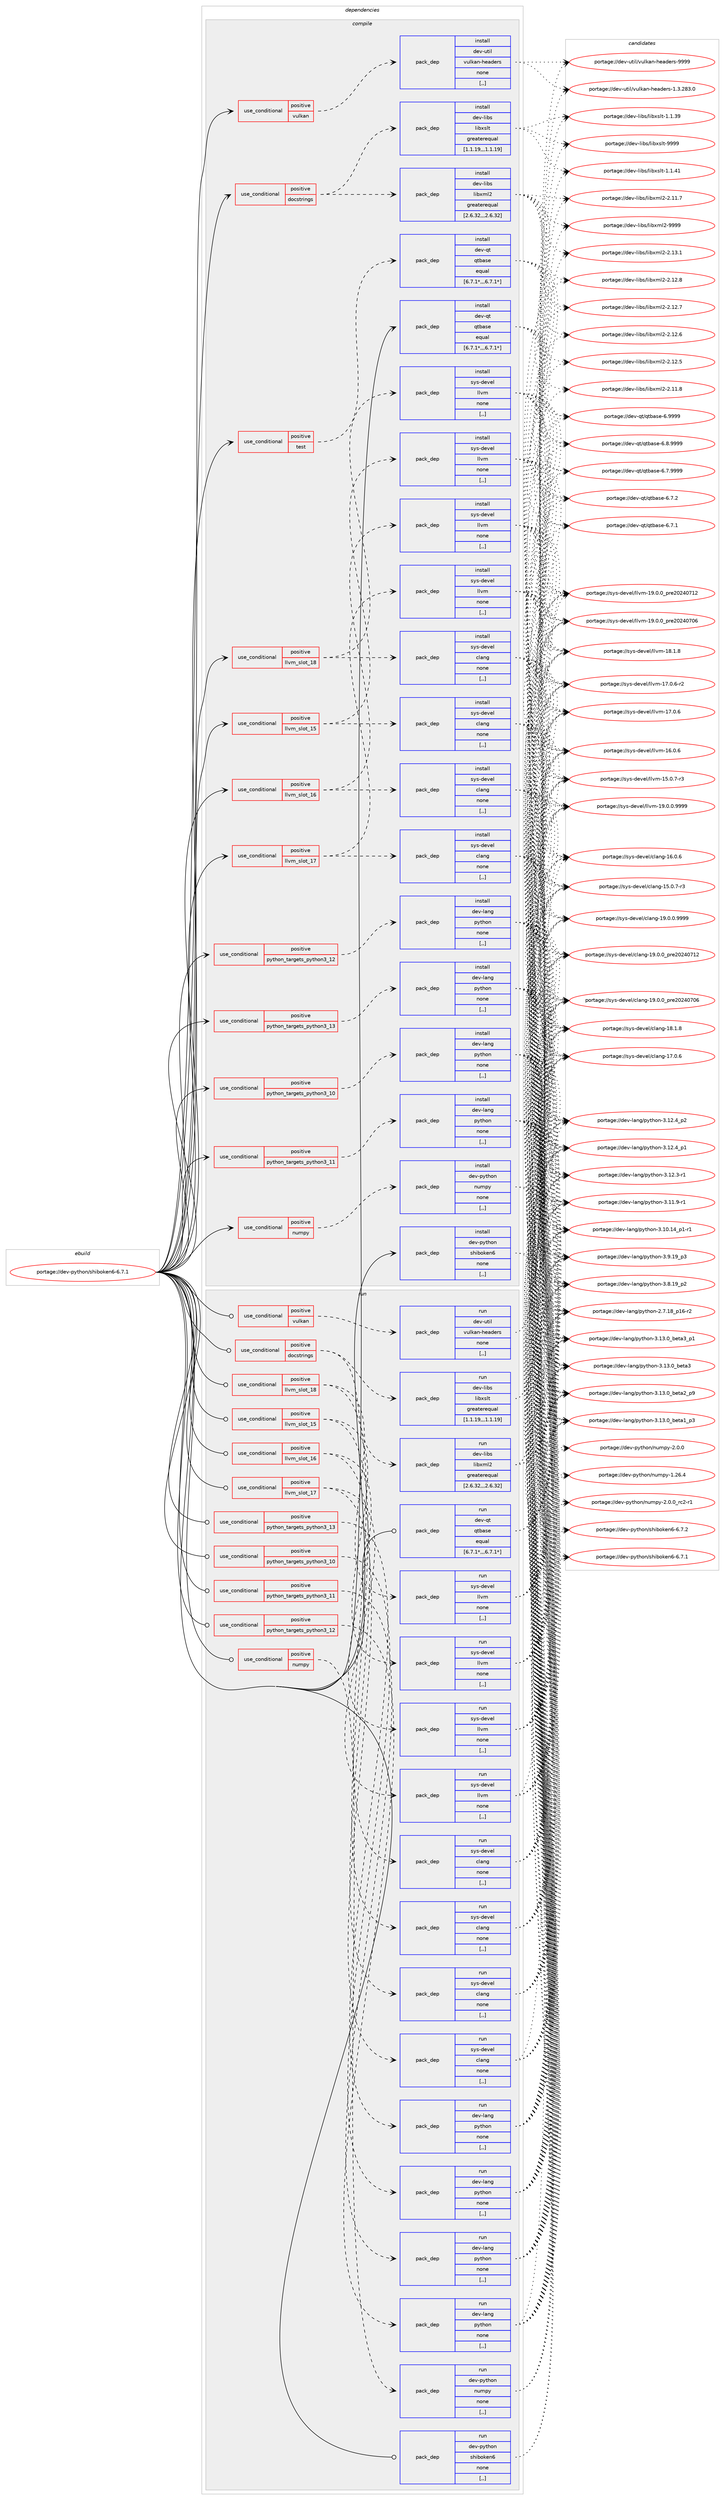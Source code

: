 digraph prolog {

# *************
# Graph options
# *************

newrank=true;
concentrate=true;
compound=true;
graph [rankdir=LR,fontname=Helvetica,fontsize=10,ranksep=1.5];#, ranksep=2.5, nodesep=0.2];
edge  [arrowhead=vee];
node  [fontname=Helvetica,fontsize=10];

# **********
# The ebuild
# **********

subgraph cluster_leftcol {
color=gray;
rank=same;
label=<<i>ebuild</i>>;
id [label="portage://dev-python/shiboken6-6.7.1", color=red, width=4, href="../dev-python/shiboken6-6.7.1.svg"];
}

# ****************
# The dependencies
# ****************

subgraph cluster_midcol {
color=gray;
label=<<i>dependencies</i>>;
subgraph cluster_compile {
fillcolor="#eeeeee";
style=filled;
label=<<i>compile</i>>;
subgraph cond39139 {
dependency162091 [label=<<TABLE BORDER="0" CELLBORDER="1" CELLSPACING="0" CELLPADDING="4"><TR><TD ROWSPAN="3" CELLPADDING="10">use_conditional</TD></TR><TR><TD>positive</TD></TR><TR><TD>docstrings</TD></TR></TABLE>>, shape=none, color=red];
subgraph pack121692 {
dependency162092 [label=<<TABLE BORDER="0" CELLBORDER="1" CELLSPACING="0" CELLPADDING="4" WIDTH="220"><TR><TD ROWSPAN="6" CELLPADDING="30">pack_dep</TD></TR><TR><TD WIDTH="110">install</TD></TR><TR><TD>dev-libs</TD></TR><TR><TD>libxml2</TD></TR><TR><TD>greaterequal</TD></TR><TR><TD>[2.6.32,,,2.6.32]</TD></TR></TABLE>>, shape=none, color=blue];
}
dependency162091:e -> dependency162092:w [weight=20,style="dashed",arrowhead="vee"];
subgraph pack121693 {
dependency162093 [label=<<TABLE BORDER="0" CELLBORDER="1" CELLSPACING="0" CELLPADDING="4" WIDTH="220"><TR><TD ROWSPAN="6" CELLPADDING="30">pack_dep</TD></TR><TR><TD WIDTH="110">install</TD></TR><TR><TD>dev-libs</TD></TR><TR><TD>libxslt</TD></TR><TR><TD>greaterequal</TD></TR><TR><TD>[1.1.19,,,1.1.19]</TD></TR></TABLE>>, shape=none, color=blue];
}
dependency162091:e -> dependency162093:w [weight=20,style="dashed",arrowhead="vee"];
}
id:e -> dependency162091:w [weight=20,style="solid",arrowhead="vee"];
subgraph cond39140 {
dependency162094 [label=<<TABLE BORDER="0" CELLBORDER="1" CELLSPACING="0" CELLPADDING="4"><TR><TD ROWSPAN="3" CELLPADDING="10">use_conditional</TD></TR><TR><TD>positive</TD></TR><TR><TD>llvm_slot_15</TD></TR></TABLE>>, shape=none, color=red];
subgraph pack121694 {
dependency162095 [label=<<TABLE BORDER="0" CELLBORDER="1" CELLSPACING="0" CELLPADDING="4" WIDTH="220"><TR><TD ROWSPAN="6" CELLPADDING="30">pack_dep</TD></TR><TR><TD WIDTH="110">install</TD></TR><TR><TD>sys-devel</TD></TR><TR><TD>clang</TD></TR><TR><TD>none</TD></TR><TR><TD>[,,]</TD></TR></TABLE>>, shape=none, color=blue];
}
dependency162094:e -> dependency162095:w [weight=20,style="dashed",arrowhead="vee"];
subgraph pack121695 {
dependency162096 [label=<<TABLE BORDER="0" CELLBORDER="1" CELLSPACING="0" CELLPADDING="4" WIDTH="220"><TR><TD ROWSPAN="6" CELLPADDING="30">pack_dep</TD></TR><TR><TD WIDTH="110">install</TD></TR><TR><TD>sys-devel</TD></TR><TR><TD>llvm</TD></TR><TR><TD>none</TD></TR><TR><TD>[,,]</TD></TR></TABLE>>, shape=none, color=blue];
}
dependency162094:e -> dependency162096:w [weight=20,style="dashed",arrowhead="vee"];
}
id:e -> dependency162094:w [weight=20,style="solid",arrowhead="vee"];
subgraph cond39141 {
dependency162097 [label=<<TABLE BORDER="0" CELLBORDER="1" CELLSPACING="0" CELLPADDING="4"><TR><TD ROWSPAN="3" CELLPADDING="10">use_conditional</TD></TR><TR><TD>positive</TD></TR><TR><TD>llvm_slot_16</TD></TR></TABLE>>, shape=none, color=red];
subgraph pack121696 {
dependency162098 [label=<<TABLE BORDER="0" CELLBORDER="1" CELLSPACING="0" CELLPADDING="4" WIDTH="220"><TR><TD ROWSPAN="6" CELLPADDING="30">pack_dep</TD></TR><TR><TD WIDTH="110">install</TD></TR><TR><TD>sys-devel</TD></TR><TR><TD>clang</TD></TR><TR><TD>none</TD></TR><TR><TD>[,,]</TD></TR></TABLE>>, shape=none, color=blue];
}
dependency162097:e -> dependency162098:w [weight=20,style="dashed",arrowhead="vee"];
subgraph pack121697 {
dependency162099 [label=<<TABLE BORDER="0" CELLBORDER="1" CELLSPACING="0" CELLPADDING="4" WIDTH="220"><TR><TD ROWSPAN="6" CELLPADDING="30">pack_dep</TD></TR><TR><TD WIDTH="110">install</TD></TR><TR><TD>sys-devel</TD></TR><TR><TD>llvm</TD></TR><TR><TD>none</TD></TR><TR><TD>[,,]</TD></TR></TABLE>>, shape=none, color=blue];
}
dependency162097:e -> dependency162099:w [weight=20,style="dashed",arrowhead="vee"];
}
id:e -> dependency162097:w [weight=20,style="solid",arrowhead="vee"];
subgraph cond39142 {
dependency162100 [label=<<TABLE BORDER="0" CELLBORDER="1" CELLSPACING="0" CELLPADDING="4"><TR><TD ROWSPAN="3" CELLPADDING="10">use_conditional</TD></TR><TR><TD>positive</TD></TR><TR><TD>llvm_slot_17</TD></TR></TABLE>>, shape=none, color=red];
subgraph pack121698 {
dependency162101 [label=<<TABLE BORDER="0" CELLBORDER="1" CELLSPACING="0" CELLPADDING="4" WIDTH="220"><TR><TD ROWSPAN="6" CELLPADDING="30">pack_dep</TD></TR><TR><TD WIDTH="110">install</TD></TR><TR><TD>sys-devel</TD></TR><TR><TD>clang</TD></TR><TR><TD>none</TD></TR><TR><TD>[,,]</TD></TR></TABLE>>, shape=none, color=blue];
}
dependency162100:e -> dependency162101:w [weight=20,style="dashed",arrowhead="vee"];
subgraph pack121699 {
dependency162102 [label=<<TABLE BORDER="0" CELLBORDER="1" CELLSPACING="0" CELLPADDING="4" WIDTH="220"><TR><TD ROWSPAN="6" CELLPADDING="30">pack_dep</TD></TR><TR><TD WIDTH="110">install</TD></TR><TR><TD>sys-devel</TD></TR><TR><TD>llvm</TD></TR><TR><TD>none</TD></TR><TR><TD>[,,]</TD></TR></TABLE>>, shape=none, color=blue];
}
dependency162100:e -> dependency162102:w [weight=20,style="dashed",arrowhead="vee"];
}
id:e -> dependency162100:w [weight=20,style="solid",arrowhead="vee"];
subgraph cond39143 {
dependency162103 [label=<<TABLE BORDER="0" CELLBORDER="1" CELLSPACING="0" CELLPADDING="4"><TR><TD ROWSPAN="3" CELLPADDING="10">use_conditional</TD></TR><TR><TD>positive</TD></TR><TR><TD>llvm_slot_18</TD></TR></TABLE>>, shape=none, color=red];
subgraph pack121700 {
dependency162104 [label=<<TABLE BORDER="0" CELLBORDER="1" CELLSPACING="0" CELLPADDING="4" WIDTH="220"><TR><TD ROWSPAN="6" CELLPADDING="30">pack_dep</TD></TR><TR><TD WIDTH="110">install</TD></TR><TR><TD>sys-devel</TD></TR><TR><TD>clang</TD></TR><TR><TD>none</TD></TR><TR><TD>[,,]</TD></TR></TABLE>>, shape=none, color=blue];
}
dependency162103:e -> dependency162104:w [weight=20,style="dashed",arrowhead="vee"];
subgraph pack121701 {
dependency162105 [label=<<TABLE BORDER="0" CELLBORDER="1" CELLSPACING="0" CELLPADDING="4" WIDTH="220"><TR><TD ROWSPAN="6" CELLPADDING="30">pack_dep</TD></TR><TR><TD WIDTH="110">install</TD></TR><TR><TD>sys-devel</TD></TR><TR><TD>llvm</TD></TR><TR><TD>none</TD></TR><TR><TD>[,,]</TD></TR></TABLE>>, shape=none, color=blue];
}
dependency162103:e -> dependency162105:w [weight=20,style="dashed",arrowhead="vee"];
}
id:e -> dependency162103:w [weight=20,style="solid",arrowhead="vee"];
subgraph cond39144 {
dependency162106 [label=<<TABLE BORDER="0" CELLBORDER="1" CELLSPACING="0" CELLPADDING="4"><TR><TD ROWSPAN="3" CELLPADDING="10">use_conditional</TD></TR><TR><TD>positive</TD></TR><TR><TD>numpy</TD></TR></TABLE>>, shape=none, color=red];
subgraph pack121702 {
dependency162107 [label=<<TABLE BORDER="0" CELLBORDER="1" CELLSPACING="0" CELLPADDING="4" WIDTH="220"><TR><TD ROWSPAN="6" CELLPADDING="30">pack_dep</TD></TR><TR><TD WIDTH="110">install</TD></TR><TR><TD>dev-python</TD></TR><TR><TD>numpy</TD></TR><TR><TD>none</TD></TR><TR><TD>[,,]</TD></TR></TABLE>>, shape=none, color=blue];
}
dependency162106:e -> dependency162107:w [weight=20,style="dashed",arrowhead="vee"];
}
id:e -> dependency162106:w [weight=20,style="solid",arrowhead="vee"];
subgraph cond39145 {
dependency162108 [label=<<TABLE BORDER="0" CELLBORDER="1" CELLSPACING="0" CELLPADDING="4"><TR><TD ROWSPAN="3" CELLPADDING="10">use_conditional</TD></TR><TR><TD>positive</TD></TR><TR><TD>python_targets_python3_10</TD></TR></TABLE>>, shape=none, color=red];
subgraph pack121703 {
dependency162109 [label=<<TABLE BORDER="0" CELLBORDER="1" CELLSPACING="0" CELLPADDING="4" WIDTH="220"><TR><TD ROWSPAN="6" CELLPADDING="30">pack_dep</TD></TR><TR><TD WIDTH="110">install</TD></TR><TR><TD>dev-lang</TD></TR><TR><TD>python</TD></TR><TR><TD>none</TD></TR><TR><TD>[,,]</TD></TR></TABLE>>, shape=none, color=blue];
}
dependency162108:e -> dependency162109:w [weight=20,style="dashed",arrowhead="vee"];
}
id:e -> dependency162108:w [weight=20,style="solid",arrowhead="vee"];
subgraph cond39146 {
dependency162110 [label=<<TABLE BORDER="0" CELLBORDER="1" CELLSPACING="0" CELLPADDING="4"><TR><TD ROWSPAN="3" CELLPADDING="10">use_conditional</TD></TR><TR><TD>positive</TD></TR><TR><TD>python_targets_python3_11</TD></TR></TABLE>>, shape=none, color=red];
subgraph pack121704 {
dependency162111 [label=<<TABLE BORDER="0" CELLBORDER="1" CELLSPACING="0" CELLPADDING="4" WIDTH="220"><TR><TD ROWSPAN="6" CELLPADDING="30">pack_dep</TD></TR><TR><TD WIDTH="110">install</TD></TR><TR><TD>dev-lang</TD></TR><TR><TD>python</TD></TR><TR><TD>none</TD></TR><TR><TD>[,,]</TD></TR></TABLE>>, shape=none, color=blue];
}
dependency162110:e -> dependency162111:w [weight=20,style="dashed",arrowhead="vee"];
}
id:e -> dependency162110:w [weight=20,style="solid",arrowhead="vee"];
subgraph cond39147 {
dependency162112 [label=<<TABLE BORDER="0" CELLBORDER="1" CELLSPACING="0" CELLPADDING="4"><TR><TD ROWSPAN="3" CELLPADDING="10">use_conditional</TD></TR><TR><TD>positive</TD></TR><TR><TD>python_targets_python3_12</TD></TR></TABLE>>, shape=none, color=red];
subgraph pack121705 {
dependency162113 [label=<<TABLE BORDER="0" CELLBORDER="1" CELLSPACING="0" CELLPADDING="4" WIDTH="220"><TR><TD ROWSPAN="6" CELLPADDING="30">pack_dep</TD></TR><TR><TD WIDTH="110">install</TD></TR><TR><TD>dev-lang</TD></TR><TR><TD>python</TD></TR><TR><TD>none</TD></TR><TR><TD>[,,]</TD></TR></TABLE>>, shape=none, color=blue];
}
dependency162112:e -> dependency162113:w [weight=20,style="dashed",arrowhead="vee"];
}
id:e -> dependency162112:w [weight=20,style="solid",arrowhead="vee"];
subgraph cond39148 {
dependency162114 [label=<<TABLE BORDER="0" CELLBORDER="1" CELLSPACING="0" CELLPADDING="4"><TR><TD ROWSPAN="3" CELLPADDING="10">use_conditional</TD></TR><TR><TD>positive</TD></TR><TR><TD>python_targets_python3_13</TD></TR></TABLE>>, shape=none, color=red];
subgraph pack121706 {
dependency162115 [label=<<TABLE BORDER="0" CELLBORDER="1" CELLSPACING="0" CELLPADDING="4" WIDTH="220"><TR><TD ROWSPAN="6" CELLPADDING="30">pack_dep</TD></TR><TR><TD WIDTH="110">install</TD></TR><TR><TD>dev-lang</TD></TR><TR><TD>python</TD></TR><TR><TD>none</TD></TR><TR><TD>[,,]</TD></TR></TABLE>>, shape=none, color=blue];
}
dependency162114:e -> dependency162115:w [weight=20,style="dashed",arrowhead="vee"];
}
id:e -> dependency162114:w [weight=20,style="solid",arrowhead="vee"];
subgraph cond39149 {
dependency162116 [label=<<TABLE BORDER="0" CELLBORDER="1" CELLSPACING="0" CELLPADDING="4"><TR><TD ROWSPAN="3" CELLPADDING="10">use_conditional</TD></TR><TR><TD>positive</TD></TR><TR><TD>test</TD></TR></TABLE>>, shape=none, color=red];
subgraph pack121707 {
dependency162117 [label=<<TABLE BORDER="0" CELLBORDER="1" CELLSPACING="0" CELLPADDING="4" WIDTH="220"><TR><TD ROWSPAN="6" CELLPADDING="30">pack_dep</TD></TR><TR><TD WIDTH="110">install</TD></TR><TR><TD>dev-qt</TD></TR><TR><TD>qtbase</TD></TR><TR><TD>equal</TD></TR><TR><TD>[6.7.1*,,,6.7.1*]</TD></TR></TABLE>>, shape=none, color=blue];
}
dependency162116:e -> dependency162117:w [weight=20,style="dashed",arrowhead="vee"];
}
id:e -> dependency162116:w [weight=20,style="solid",arrowhead="vee"];
subgraph cond39150 {
dependency162118 [label=<<TABLE BORDER="0" CELLBORDER="1" CELLSPACING="0" CELLPADDING="4"><TR><TD ROWSPAN="3" CELLPADDING="10">use_conditional</TD></TR><TR><TD>positive</TD></TR><TR><TD>vulkan</TD></TR></TABLE>>, shape=none, color=red];
subgraph pack121708 {
dependency162119 [label=<<TABLE BORDER="0" CELLBORDER="1" CELLSPACING="0" CELLPADDING="4" WIDTH="220"><TR><TD ROWSPAN="6" CELLPADDING="30">pack_dep</TD></TR><TR><TD WIDTH="110">install</TD></TR><TR><TD>dev-util</TD></TR><TR><TD>vulkan-headers</TD></TR><TR><TD>none</TD></TR><TR><TD>[,,]</TD></TR></TABLE>>, shape=none, color=blue];
}
dependency162118:e -> dependency162119:w [weight=20,style="dashed",arrowhead="vee"];
}
id:e -> dependency162118:w [weight=20,style="solid",arrowhead="vee"];
subgraph pack121709 {
dependency162120 [label=<<TABLE BORDER="0" CELLBORDER="1" CELLSPACING="0" CELLPADDING="4" WIDTH="220"><TR><TD ROWSPAN="6" CELLPADDING="30">pack_dep</TD></TR><TR><TD WIDTH="110">install</TD></TR><TR><TD>dev-qt</TD></TR><TR><TD>qtbase</TD></TR><TR><TD>equal</TD></TR><TR><TD>[6.7.1*,,,6.7.1*]</TD></TR></TABLE>>, shape=none, color=blue];
}
id:e -> dependency162120:w [weight=20,style="solid",arrowhead="vee"];
subgraph pack121710 {
dependency162121 [label=<<TABLE BORDER="0" CELLBORDER="1" CELLSPACING="0" CELLPADDING="4" WIDTH="220"><TR><TD ROWSPAN="6" CELLPADDING="30">pack_dep</TD></TR><TR><TD WIDTH="110">install</TD></TR><TR><TD>dev-python</TD></TR><TR><TD>shiboken6</TD></TR><TR><TD>none</TD></TR><TR><TD>[,,]</TD></TR></TABLE>>, shape=none, color=blue];
}
id:e -> dependency162121:w [weight=20,style="solid",arrowhead="vee"];
}
subgraph cluster_compileandrun {
fillcolor="#eeeeee";
style=filled;
label=<<i>compile and run</i>>;
}
subgraph cluster_run {
fillcolor="#eeeeee";
style=filled;
label=<<i>run</i>>;
subgraph cond39151 {
dependency162122 [label=<<TABLE BORDER="0" CELLBORDER="1" CELLSPACING="0" CELLPADDING="4"><TR><TD ROWSPAN="3" CELLPADDING="10">use_conditional</TD></TR><TR><TD>positive</TD></TR><TR><TD>docstrings</TD></TR></TABLE>>, shape=none, color=red];
subgraph pack121711 {
dependency162123 [label=<<TABLE BORDER="0" CELLBORDER="1" CELLSPACING="0" CELLPADDING="4" WIDTH="220"><TR><TD ROWSPAN="6" CELLPADDING="30">pack_dep</TD></TR><TR><TD WIDTH="110">run</TD></TR><TR><TD>dev-libs</TD></TR><TR><TD>libxml2</TD></TR><TR><TD>greaterequal</TD></TR><TR><TD>[2.6.32,,,2.6.32]</TD></TR></TABLE>>, shape=none, color=blue];
}
dependency162122:e -> dependency162123:w [weight=20,style="dashed",arrowhead="vee"];
subgraph pack121712 {
dependency162124 [label=<<TABLE BORDER="0" CELLBORDER="1" CELLSPACING="0" CELLPADDING="4" WIDTH="220"><TR><TD ROWSPAN="6" CELLPADDING="30">pack_dep</TD></TR><TR><TD WIDTH="110">run</TD></TR><TR><TD>dev-libs</TD></TR><TR><TD>libxslt</TD></TR><TR><TD>greaterequal</TD></TR><TR><TD>[1.1.19,,,1.1.19]</TD></TR></TABLE>>, shape=none, color=blue];
}
dependency162122:e -> dependency162124:w [weight=20,style="dashed",arrowhead="vee"];
}
id:e -> dependency162122:w [weight=20,style="solid",arrowhead="odot"];
subgraph cond39152 {
dependency162125 [label=<<TABLE BORDER="0" CELLBORDER="1" CELLSPACING="0" CELLPADDING="4"><TR><TD ROWSPAN="3" CELLPADDING="10">use_conditional</TD></TR><TR><TD>positive</TD></TR><TR><TD>llvm_slot_15</TD></TR></TABLE>>, shape=none, color=red];
subgraph pack121713 {
dependency162126 [label=<<TABLE BORDER="0" CELLBORDER="1" CELLSPACING="0" CELLPADDING="4" WIDTH="220"><TR><TD ROWSPAN="6" CELLPADDING="30">pack_dep</TD></TR><TR><TD WIDTH="110">run</TD></TR><TR><TD>sys-devel</TD></TR><TR><TD>clang</TD></TR><TR><TD>none</TD></TR><TR><TD>[,,]</TD></TR></TABLE>>, shape=none, color=blue];
}
dependency162125:e -> dependency162126:w [weight=20,style="dashed",arrowhead="vee"];
subgraph pack121714 {
dependency162127 [label=<<TABLE BORDER="0" CELLBORDER="1" CELLSPACING="0" CELLPADDING="4" WIDTH="220"><TR><TD ROWSPAN="6" CELLPADDING="30">pack_dep</TD></TR><TR><TD WIDTH="110">run</TD></TR><TR><TD>sys-devel</TD></TR><TR><TD>llvm</TD></TR><TR><TD>none</TD></TR><TR><TD>[,,]</TD></TR></TABLE>>, shape=none, color=blue];
}
dependency162125:e -> dependency162127:w [weight=20,style="dashed",arrowhead="vee"];
}
id:e -> dependency162125:w [weight=20,style="solid",arrowhead="odot"];
subgraph cond39153 {
dependency162128 [label=<<TABLE BORDER="0" CELLBORDER="1" CELLSPACING="0" CELLPADDING="4"><TR><TD ROWSPAN="3" CELLPADDING="10">use_conditional</TD></TR><TR><TD>positive</TD></TR><TR><TD>llvm_slot_16</TD></TR></TABLE>>, shape=none, color=red];
subgraph pack121715 {
dependency162129 [label=<<TABLE BORDER="0" CELLBORDER="1" CELLSPACING="0" CELLPADDING="4" WIDTH="220"><TR><TD ROWSPAN="6" CELLPADDING="30">pack_dep</TD></TR><TR><TD WIDTH="110">run</TD></TR><TR><TD>sys-devel</TD></TR><TR><TD>clang</TD></TR><TR><TD>none</TD></TR><TR><TD>[,,]</TD></TR></TABLE>>, shape=none, color=blue];
}
dependency162128:e -> dependency162129:w [weight=20,style="dashed",arrowhead="vee"];
subgraph pack121716 {
dependency162130 [label=<<TABLE BORDER="0" CELLBORDER="1" CELLSPACING="0" CELLPADDING="4" WIDTH="220"><TR><TD ROWSPAN="6" CELLPADDING="30">pack_dep</TD></TR><TR><TD WIDTH="110">run</TD></TR><TR><TD>sys-devel</TD></TR><TR><TD>llvm</TD></TR><TR><TD>none</TD></TR><TR><TD>[,,]</TD></TR></TABLE>>, shape=none, color=blue];
}
dependency162128:e -> dependency162130:w [weight=20,style="dashed",arrowhead="vee"];
}
id:e -> dependency162128:w [weight=20,style="solid",arrowhead="odot"];
subgraph cond39154 {
dependency162131 [label=<<TABLE BORDER="0" CELLBORDER="1" CELLSPACING="0" CELLPADDING="4"><TR><TD ROWSPAN="3" CELLPADDING="10">use_conditional</TD></TR><TR><TD>positive</TD></TR><TR><TD>llvm_slot_17</TD></TR></TABLE>>, shape=none, color=red];
subgraph pack121717 {
dependency162132 [label=<<TABLE BORDER="0" CELLBORDER="1" CELLSPACING="0" CELLPADDING="4" WIDTH="220"><TR><TD ROWSPAN="6" CELLPADDING="30">pack_dep</TD></TR><TR><TD WIDTH="110">run</TD></TR><TR><TD>sys-devel</TD></TR><TR><TD>clang</TD></TR><TR><TD>none</TD></TR><TR><TD>[,,]</TD></TR></TABLE>>, shape=none, color=blue];
}
dependency162131:e -> dependency162132:w [weight=20,style="dashed",arrowhead="vee"];
subgraph pack121718 {
dependency162133 [label=<<TABLE BORDER="0" CELLBORDER="1" CELLSPACING="0" CELLPADDING="4" WIDTH="220"><TR><TD ROWSPAN="6" CELLPADDING="30">pack_dep</TD></TR><TR><TD WIDTH="110">run</TD></TR><TR><TD>sys-devel</TD></TR><TR><TD>llvm</TD></TR><TR><TD>none</TD></TR><TR><TD>[,,]</TD></TR></TABLE>>, shape=none, color=blue];
}
dependency162131:e -> dependency162133:w [weight=20,style="dashed",arrowhead="vee"];
}
id:e -> dependency162131:w [weight=20,style="solid",arrowhead="odot"];
subgraph cond39155 {
dependency162134 [label=<<TABLE BORDER="0" CELLBORDER="1" CELLSPACING="0" CELLPADDING="4"><TR><TD ROWSPAN="3" CELLPADDING="10">use_conditional</TD></TR><TR><TD>positive</TD></TR><TR><TD>llvm_slot_18</TD></TR></TABLE>>, shape=none, color=red];
subgraph pack121719 {
dependency162135 [label=<<TABLE BORDER="0" CELLBORDER="1" CELLSPACING="0" CELLPADDING="4" WIDTH="220"><TR><TD ROWSPAN="6" CELLPADDING="30">pack_dep</TD></TR><TR><TD WIDTH="110">run</TD></TR><TR><TD>sys-devel</TD></TR><TR><TD>clang</TD></TR><TR><TD>none</TD></TR><TR><TD>[,,]</TD></TR></TABLE>>, shape=none, color=blue];
}
dependency162134:e -> dependency162135:w [weight=20,style="dashed",arrowhead="vee"];
subgraph pack121720 {
dependency162136 [label=<<TABLE BORDER="0" CELLBORDER="1" CELLSPACING="0" CELLPADDING="4" WIDTH="220"><TR><TD ROWSPAN="6" CELLPADDING="30">pack_dep</TD></TR><TR><TD WIDTH="110">run</TD></TR><TR><TD>sys-devel</TD></TR><TR><TD>llvm</TD></TR><TR><TD>none</TD></TR><TR><TD>[,,]</TD></TR></TABLE>>, shape=none, color=blue];
}
dependency162134:e -> dependency162136:w [weight=20,style="dashed",arrowhead="vee"];
}
id:e -> dependency162134:w [weight=20,style="solid",arrowhead="odot"];
subgraph cond39156 {
dependency162137 [label=<<TABLE BORDER="0" CELLBORDER="1" CELLSPACING="0" CELLPADDING="4"><TR><TD ROWSPAN="3" CELLPADDING="10">use_conditional</TD></TR><TR><TD>positive</TD></TR><TR><TD>numpy</TD></TR></TABLE>>, shape=none, color=red];
subgraph pack121721 {
dependency162138 [label=<<TABLE BORDER="0" CELLBORDER="1" CELLSPACING="0" CELLPADDING="4" WIDTH="220"><TR><TD ROWSPAN="6" CELLPADDING="30">pack_dep</TD></TR><TR><TD WIDTH="110">run</TD></TR><TR><TD>dev-python</TD></TR><TR><TD>numpy</TD></TR><TR><TD>none</TD></TR><TR><TD>[,,]</TD></TR></TABLE>>, shape=none, color=blue];
}
dependency162137:e -> dependency162138:w [weight=20,style="dashed",arrowhead="vee"];
}
id:e -> dependency162137:w [weight=20,style="solid",arrowhead="odot"];
subgraph cond39157 {
dependency162139 [label=<<TABLE BORDER="0" CELLBORDER="1" CELLSPACING="0" CELLPADDING="4"><TR><TD ROWSPAN="3" CELLPADDING="10">use_conditional</TD></TR><TR><TD>positive</TD></TR><TR><TD>python_targets_python3_10</TD></TR></TABLE>>, shape=none, color=red];
subgraph pack121722 {
dependency162140 [label=<<TABLE BORDER="0" CELLBORDER="1" CELLSPACING="0" CELLPADDING="4" WIDTH="220"><TR><TD ROWSPAN="6" CELLPADDING="30">pack_dep</TD></TR><TR><TD WIDTH="110">run</TD></TR><TR><TD>dev-lang</TD></TR><TR><TD>python</TD></TR><TR><TD>none</TD></TR><TR><TD>[,,]</TD></TR></TABLE>>, shape=none, color=blue];
}
dependency162139:e -> dependency162140:w [weight=20,style="dashed",arrowhead="vee"];
}
id:e -> dependency162139:w [weight=20,style="solid",arrowhead="odot"];
subgraph cond39158 {
dependency162141 [label=<<TABLE BORDER="0" CELLBORDER="1" CELLSPACING="0" CELLPADDING="4"><TR><TD ROWSPAN="3" CELLPADDING="10">use_conditional</TD></TR><TR><TD>positive</TD></TR><TR><TD>python_targets_python3_11</TD></TR></TABLE>>, shape=none, color=red];
subgraph pack121723 {
dependency162142 [label=<<TABLE BORDER="0" CELLBORDER="1" CELLSPACING="0" CELLPADDING="4" WIDTH="220"><TR><TD ROWSPAN="6" CELLPADDING="30">pack_dep</TD></TR><TR><TD WIDTH="110">run</TD></TR><TR><TD>dev-lang</TD></TR><TR><TD>python</TD></TR><TR><TD>none</TD></TR><TR><TD>[,,]</TD></TR></TABLE>>, shape=none, color=blue];
}
dependency162141:e -> dependency162142:w [weight=20,style="dashed",arrowhead="vee"];
}
id:e -> dependency162141:w [weight=20,style="solid",arrowhead="odot"];
subgraph cond39159 {
dependency162143 [label=<<TABLE BORDER="0" CELLBORDER="1" CELLSPACING="0" CELLPADDING="4"><TR><TD ROWSPAN="3" CELLPADDING="10">use_conditional</TD></TR><TR><TD>positive</TD></TR><TR><TD>python_targets_python3_12</TD></TR></TABLE>>, shape=none, color=red];
subgraph pack121724 {
dependency162144 [label=<<TABLE BORDER="0" CELLBORDER="1" CELLSPACING="0" CELLPADDING="4" WIDTH="220"><TR><TD ROWSPAN="6" CELLPADDING="30">pack_dep</TD></TR><TR><TD WIDTH="110">run</TD></TR><TR><TD>dev-lang</TD></TR><TR><TD>python</TD></TR><TR><TD>none</TD></TR><TR><TD>[,,]</TD></TR></TABLE>>, shape=none, color=blue];
}
dependency162143:e -> dependency162144:w [weight=20,style="dashed",arrowhead="vee"];
}
id:e -> dependency162143:w [weight=20,style="solid",arrowhead="odot"];
subgraph cond39160 {
dependency162145 [label=<<TABLE BORDER="0" CELLBORDER="1" CELLSPACING="0" CELLPADDING="4"><TR><TD ROWSPAN="3" CELLPADDING="10">use_conditional</TD></TR><TR><TD>positive</TD></TR><TR><TD>python_targets_python3_13</TD></TR></TABLE>>, shape=none, color=red];
subgraph pack121725 {
dependency162146 [label=<<TABLE BORDER="0" CELLBORDER="1" CELLSPACING="0" CELLPADDING="4" WIDTH="220"><TR><TD ROWSPAN="6" CELLPADDING="30">pack_dep</TD></TR><TR><TD WIDTH="110">run</TD></TR><TR><TD>dev-lang</TD></TR><TR><TD>python</TD></TR><TR><TD>none</TD></TR><TR><TD>[,,]</TD></TR></TABLE>>, shape=none, color=blue];
}
dependency162145:e -> dependency162146:w [weight=20,style="dashed",arrowhead="vee"];
}
id:e -> dependency162145:w [weight=20,style="solid",arrowhead="odot"];
subgraph cond39161 {
dependency162147 [label=<<TABLE BORDER="0" CELLBORDER="1" CELLSPACING="0" CELLPADDING="4"><TR><TD ROWSPAN="3" CELLPADDING="10">use_conditional</TD></TR><TR><TD>positive</TD></TR><TR><TD>vulkan</TD></TR></TABLE>>, shape=none, color=red];
subgraph pack121726 {
dependency162148 [label=<<TABLE BORDER="0" CELLBORDER="1" CELLSPACING="0" CELLPADDING="4" WIDTH="220"><TR><TD ROWSPAN="6" CELLPADDING="30">pack_dep</TD></TR><TR><TD WIDTH="110">run</TD></TR><TR><TD>dev-util</TD></TR><TR><TD>vulkan-headers</TD></TR><TR><TD>none</TD></TR><TR><TD>[,,]</TD></TR></TABLE>>, shape=none, color=blue];
}
dependency162147:e -> dependency162148:w [weight=20,style="dashed",arrowhead="vee"];
}
id:e -> dependency162147:w [weight=20,style="solid",arrowhead="odot"];
subgraph pack121727 {
dependency162149 [label=<<TABLE BORDER="0" CELLBORDER="1" CELLSPACING="0" CELLPADDING="4" WIDTH="220"><TR><TD ROWSPAN="6" CELLPADDING="30">pack_dep</TD></TR><TR><TD WIDTH="110">run</TD></TR><TR><TD>dev-qt</TD></TR><TR><TD>qtbase</TD></TR><TR><TD>equal</TD></TR><TR><TD>[6.7.1*,,,6.7.1*]</TD></TR></TABLE>>, shape=none, color=blue];
}
id:e -> dependency162149:w [weight=20,style="solid",arrowhead="odot"];
subgraph pack121728 {
dependency162150 [label=<<TABLE BORDER="0" CELLBORDER="1" CELLSPACING="0" CELLPADDING="4" WIDTH="220"><TR><TD ROWSPAN="6" CELLPADDING="30">pack_dep</TD></TR><TR><TD WIDTH="110">run</TD></TR><TR><TD>dev-python</TD></TR><TR><TD>shiboken6</TD></TR><TR><TD>none</TD></TR><TR><TD>[,,]</TD></TR></TABLE>>, shape=none, color=blue];
}
id:e -> dependency162150:w [weight=20,style="solid",arrowhead="odot"];
}
}

# **************
# The candidates
# **************

subgraph cluster_choices {
rank=same;
color=gray;
label=<<i>candidates</i>>;

subgraph choice121692 {
color=black;
nodesep=1;
choice10010111845108105981154710810598120109108504557575757 [label="portage://dev-libs/libxml2-9999", color=red, width=4,href="../dev-libs/libxml2-9999.svg"];
choice100101118451081059811547108105981201091085045504649514649 [label="portage://dev-libs/libxml2-2.13.1", color=red, width=4,href="../dev-libs/libxml2-2.13.1.svg"];
choice100101118451081059811547108105981201091085045504649504656 [label="portage://dev-libs/libxml2-2.12.8", color=red, width=4,href="../dev-libs/libxml2-2.12.8.svg"];
choice100101118451081059811547108105981201091085045504649504655 [label="portage://dev-libs/libxml2-2.12.7", color=red, width=4,href="../dev-libs/libxml2-2.12.7.svg"];
choice100101118451081059811547108105981201091085045504649504654 [label="portage://dev-libs/libxml2-2.12.6", color=red, width=4,href="../dev-libs/libxml2-2.12.6.svg"];
choice100101118451081059811547108105981201091085045504649504653 [label="portage://dev-libs/libxml2-2.12.5", color=red, width=4,href="../dev-libs/libxml2-2.12.5.svg"];
choice100101118451081059811547108105981201091085045504649494656 [label="portage://dev-libs/libxml2-2.11.8", color=red, width=4,href="../dev-libs/libxml2-2.11.8.svg"];
choice100101118451081059811547108105981201091085045504649494655 [label="portage://dev-libs/libxml2-2.11.7", color=red, width=4,href="../dev-libs/libxml2-2.11.7.svg"];
dependency162092:e -> choice10010111845108105981154710810598120109108504557575757:w [style=dotted,weight="100"];
dependency162092:e -> choice100101118451081059811547108105981201091085045504649514649:w [style=dotted,weight="100"];
dependency162092:e -> choice100101118451081059811547108105981201091085045504649504656:w [style=dotted,weight="100"];
dependency162092:e -> choice100101118451081059811547108105981201091085045504649504655:w [style=dotted,weight="100"];
dependency162092:e -> choice100101118451081059811547108105981201091085045504649504654:w [style=dotted,weight="100"];
dependency162092:e -> choice100101118451081059811547108105981201091085045504649504653:w [style=dotted,weight="100"];
dependency162092:e -> choice100101118451081059811547108105981201091085045504649494656:w [style=dotted,weight="100"];
dependency162092:e -> choice100101118451081059811547108105981201091085045504649494655:w [style=dotted,weight="100"];
}
subgraph choice121693 {
color=black;
nodesep=1;
choice100101118451081059811547108105981201151081164557575757 [label="portage://dev-libs/libxslt-9999", color=red, width=4,href="../dev-libs/libxslt-9999.svg"];
choice1001011184510810598115471081059812011510811645494649465249 [label="portage://dev-libs/libxslt-1.1.41", color=red, width=4,href="../dev-libs/libxslt-1.1.41.svg"];
choice1001011184510810598115471081059812011510811645494649465157 [label="portage://dev-libs/libxslt-1.1.39", color=red, width=4,href="../dev-libs/libxslt-1.1.39.svg"];
dependency162093:e -> choice100101118451081059811547108105981201151081164557575757:w [style=dotted,weight="100"];
dependency162093:e -> choice1001011184510810598115471081059812011510811645494649465249:w [style=dotted,weight="100"];
dependency162093:e -> choice1001011184510810598115471081059812011510811645494649465157:w [style=dotted,weight="100"];
}
subgraph choice121694 {
color=black;
nodesep=1;
choice11512111545100101118101108479910897110103454957464846484657575757 [label="portage://sys-devel/clang-19.0.0.9999", color=red, width=4,href="../sys-devel/clang-19.0.0.9999.svg"];
choice1151211154510010111810110847991089711010345495746484648951121141015048505248554950 [label="portage://sys-devel/clang-19.0.0_pre20240712", color=red, width=4,href="../sys-devel/clang-19.0.0_pre20240712.svg"];
choice1151211154510010111810110847991089711010345495746484648951121141015048505248554854 [label="portage://sys-devel/clang-19.0.0_pre20240706", color=red, width=4,href="../sys-devel/clang-19.0.0_pre20240706.svg"];
choice1151211154510010111810110847991089711010345495646494656 [label="portage://sys-devel/clang-18.1.8", color=red, width=4,href="../sys-devel/clang-18.1.8.svg"];
choice1151211154510010111810110847991089711010345495546484654 [label="portage://sys-devel/clang-17.0.6", color=red, width=4,href="../sys-devel/clang-17.0.6.svg"];
choice1151211154510010111810110847991089711010345495446484654 [label="portage://sys-devel/clang-16.0.6", color=red, width=4,href="../sys-devel/clang-16.0.6.svg"];
choice11512111545100101118101108479910897110103454953464846554511451 [label="portage://sys-devel/clang-15.0.7-r3", color=red, width=4,href="../sys-devel/clang-15.0.7-r3.svg"];
dependency162095:e -> choice11512111545100101118101108479910897110103454957464846484657575757:w [style=dotted,weight="100"];
dependency162095:e -> choice1151211154510010111810110847991089711010345495746484648951121141015048505248554950:w [style=dotted,weight="100"];
dependency162095:e -> choice1151211154510010111810110847991089711010345495746484648951121141015048505248554854:w [style=dotted,weight="100"];
dependency162095:e -> choice1151211154510010111810110847991089711010345495646494656:w [style=dotted,weight="100"];
dependency162095:e -> choice1151211154510010111810110847991089711010345495546484654:w [style=dotted,weight="100"];
dependency162095:e -> choice1151211154510010111810110847991089711010345495446484654:w [style=dotted,weight="100"];
dependency162095:e -> choice11512111545100101118101108479910897110103454953464846554511451:w [style=dotted,weight="100"];
}
subgraph choice121695 {
color=black;
nodesep=1;
choice1151211154510010111810110847108108118109454957464846484657575757 [label="portage://sys-devel/llvm-19.0.0.9999", color=red, width=4,href="../sys-devel/llvm-19.0.0.9999.svg"];
choice115121115451001011181011084710810811810945495746484648951121141015048505248554950 [label="portage://sys-devel/llvm-19.0.0_pre20240712", color=red, width=4,href="../sys-devel/llvm-19.0.0_pre20240712.svg"];
choice115121115451001011181011084710810811810945495746484648951121141015048505248554854 [label="portage://sys-devel/llvm-19.0.0_pre20240706", color=red, width=4,href="../sys-devel/llvm-19.0.0_pre20240706.svg"];
choice115121115451001011181011084710810811810945495646494656 [label="portage://sys-devel/llvm-18.1.8", color=red, width=4,href="../sys-devel/llvm-18.1.8.svg"];
choice1151211154510010111810110847108108118109454955464846544511450 [label="portage://sys-devel/llvm-17.0.6-r2", color=red, width=4,href="../sys-devel/llvm-17.0.6-r2.svg"];
choice115121115451001011181011084710810811810945495546484654 [label="portage://sys-devel/llvm-17.0.6", color=red, width=4,href="../sys-devel/llvm-17.0.6.svg"];
choice115121115451001011181011084710810811810945495446484654 [label="portage://sys-devel/llvm-16.0.6", color=red, width=4,href="../sys-devel/llvm-16.0.6.svg"];
choice1151211154510010111810110847108108118109454953464846554511451 [label="portage://sys-devel/llvm-15.0.7-r3", color=red, width=4,href="../sys-devel/llvm-15.0.7-r3.svg"];
dependency162096:e -> choice1151211154510010111810110847108108118109454957464846484657575757:w [style=dotted,weight="100"];
dependency162096:e -> choice115121115451001011181011084710810811810945495746484648951121141015048505248554950:w [style=dotted,weight="100"];
dependency162096:e -> choice115121115451001011181011084710810811810945495746484648951121141015048505248554854:w [style=dotted,weight="100"];
dependency162096:e -> choice115121115451001011181011084710810811810945495646494656:w [style=dotted,weight="100"];
dependency162096:e -> choice1151211154510010111810110847108108118109454955464846544511450:w [style=dotted,weight="100"];
dependency162096:e -> choice115121115451001011181011084710810811810945495546484654:w [style=dotted,weight="100"];
dependency162096:e -> choice115121115451001011181011084710810811810945495446484654:w [style=dotted,weight="100"];
dependency162096:e -> choice1151211154510010111810110847108108118109454953464846554511451:w [style=dotted,weight="100"];
}
subgraph choice121696 {
color=black;
nodesep=1;
choice11512111545100101118101108479910897110103454957464846484657575757 [label="portage://sys-devel/clang-19.0.0.9999", color=red, width=4,href="../sys-devel/clang-19.0.0.9999.svg"];
choice1151211154510010111810110847991089711010345495746484648951121141015048505248554950 [label="portage://sys-devel/clang-19.0.0_pre20240712", color=red, width=4,href="../sys-devel/clang-19.0.0_pre20240712.svg"];
choice1151211154510010111810110847991089711010345495746484648951121141015048505248554854 [label="portage://sys-devel/clang-19.0.0_pre20240706", color=red, width=4,href="../sys-devel/clang-19.0.0_pre20240706.svg"];
choice1151211154510010111810110847991089711010345495646494656 [label="portage://sys-devel/clang-18.1.8", color=red, width=4,href="../sys-devel/clang-18.1.8.svg"];
choice1151211154510010111810110847991089711010345495546484654 [label="portage://sys-devel/clang-17.0.6", color=red, width=4,href="../sys-devel/clang-17.0.6.svg"];
choice1151211154510010111810110847991089711010345495446484654 [label="portage://sys-devel/clang-16.0.6", color=red, width=4,href="../sys-devel/clang-16.0.6.svg"];
choice11512111545100101118101108479910897110103454953464846554511451 [label="portage://sys-devel/clang-15.0.7-r3", color=red, width=4,href="../sys-devel/clang-15.0.7-r3.svg"];
dependency162098:e -> choice11512111545100101118101108479910897110103454957464846484657575757:w [style=dotted,weight="100"];
dependency162098:e -> choice1151211154510010111810110847991089711010345495746484648951121141015048505248554950:w [style=dotted,weight="100"];
dependency162098:e -> choice1151211154510010111810110847991089711010345495746484648951121141015048505248554854:w [style=dotted,weight="100"];
dependency162098:e -> choice1151211154510010111810110847991089711010345495646494656:w [style=dotted,weight="100"];
dependency162098:e -> choice1151211154510010111810110847991089711010345495546484654:w [style=dotted,weight="100"];
dependency162098:e -> choice1151211154510010111810110847991089711010345495446484654:w [style=dotted,weight="100"];
dependency162098:e -> choice11512111545100101118101108479910897110103454953464846554511451:w [style=dotted,weight="100"];
}
subgraph choice121697 {
color=black;
nodesep=1;
choice1151211154510010111810110847108108118109454957464846484657575757 [label="portage://sys-devel/llvm-19.0.0.9999", color=red, width=4,href="../sys-devel/llvm-19.0.0.9999.svg"];
choice115121115451001011181011084710810811810945495746484648951121141015048505248554950 [label="portage://sys-devel/llvm-19.0.0_pre20240712", color=red, width=4,href="../sys-devel/llvm-19.0.0_pre20240712.svg"];
choice115121115451001011181011084710810811810945495746484648951121141015048505248554854 [label="portage://sys-devel/llvm-19.0.0_pre20240706", color=red, width=4,href="../sys-devel/llvm-19.0.0_pre20240706.svg"];
choice115121115451001011181011084710810811810945495646494656 [label="portage://sys-devel/llvm-18.1.8", color=red, width=4,href="../sys-devel/llvm-18.1.8.svg"];
choice1151211154510010111810110847108108118109454955464846544511450 [label="portage://sys-devel/llvm-17.0.6-r2", color=red, width=4,href="../sys-devel/llvm-17.0.6-r2.svg"];
choice115121115451001011181011084710810811810945495546484654 [label="portage://sys-devel/llvm-17.0.6", color=red, width=4,href="../sys-devel/llvm-17.0.6.svg"];
choice115121115451001011181011084710810811810945495446484654 [label="portage://sys-devel/llvm-16.0.6", color=red, width=4,href="../sys-devel/llvm-16.0.6.svg"];
choice1151211154510010111810110847108108118109454953464846554511451 [label="portage://sys-devel/llvm-15.0.7-r3", color=red, width=4,href="../sys-devel/llvm-15.0.7-r3.svg"];
dependency162099:e -> choice1151211154510010111810110847108108118109454957464846484657575757:w [style=dotted,weight="100"];
dependency162099:e -> choice115121115451001011181011084710810811810945495746484648951121141015048505248554950:w [style=dotted,weight="100"];
dependency162099:e -> choice115121115451001011181011084710810811810945495746484648951121141015048505248554854:w [style=dotted,weight="100"];
dependency162099:e -> choice115121115451001011181011084710810811810945495646494656:w [style=dotted,weight="100"];
dependency162099:e -> choice1151211154510010111810110847108108118109454955464846544511450:w [style=dotted,weight="100"];
dependency162099:e -> choice115121115451001011181011084710810811810945495546484654:w [style=dotted,weight="100"];
dependency162099:e -> choice115121115451001011181011084710810811810945495446484654:w [style=dotted,weight="100"];
dependency162099:e -> choice1151211154510010111810110847108108118109454953464846554511451:w [style=dotted,weight="100"];
}
subgraph choice121698 {
color=black;
nodesep=1;
choice11512111545100101118101108479910897110103454957464846484657575757 [label="portage://sys-devel/clang-19.0.0.9999", color=red, width=4,href="../sys-devel/clang-19.0.0.9999.svg"];
choice1151211154510010111810110847991089711010345495746484648951121141015048505248554950 [label="portage://sys-devel/clang-19.0.0_pre20240712", color=red, width=4,href="../sys-devel/clang-19.0.0_pre20240712.svg"];
choice1151211154510010111810110847991089711010345495746484648951121141015048505248554854 [label="portage://sys-devel/clang-19.0.0_pre20240706", color=red, width=4,href="../sys-devel/clang-19.0.0_pre20240706.svg"];
choice1151211154510010111810110847991089711010345495646494656 [label="portage://sys-devel/clang-18.1.8", color=red, width=4,href="../sys-devel/clang-18.1.8.svg"];
choice1151211154510010111810110847991089711010345495546484654 [label="portage://sys-devel/clang-17.0.6", color=red, width=4,href="../sys-devel/clang-17.0.6.svg"];
choice1151211154510010111810110847991089711010345495446484654 [label="portage://sys-devel/clang-16.0.6", color=red, width=4,href="../sys-devel/clang-16.0.6.svg"];
choice11512111545100101118101108479910897110103454953464846554511451 [label="portage://sys-devel/clang-15.0.7-r3", color=red, width=4,href="../sys-devel/clang-15.0.7-r3.svg"];
dependency162101:e -> choice11512111545100101118101108479910897110103454957464846484657575757:w [style=dotted,weight="100"];
dependency162101:e -> choice1151211154510010111810110847991089711010345495746484648951121141015048505248554950:w [style=dotted,weight="100"];
dependency162101:e -> choice1151211154510010111810110847991089711010345495746484648951121141015048505248554854:w [style=dotted,weight="100"];
dependency162101:e -> choice1151211154510010111810110847991089711010345495646494656:w [style=dotted,weight="100"];
dependency162101:e -> choice1151211154510010111810110847991089711010345495546484654:w [style=dotted,weight="100"];
dependency162101:e -> choice1151211154510010111810110847991089711010345495446484654:w [style=dotted,weight="100"];
dependency162101:e -> choice11512111545100101118101108479910897110103454953464846554511451:w [style=dotted,weight="100"];
}
subgraph choice121699 {
color=black;
nodesep=1;
choice1151211154510010111810110847108108118109454957464846484657575757 [label="portage://sys-devel/llvm-19.0.0.9999", color=red, width=4,href="../sys-devel/llvm-19.0.0.9999.svg"];
choice115121115451001011181011084710810811810945495746484648951121141015048505248554950 [label="portage://sys-devel/llvm-19.0.0_pre20240712", color=red, width=4,href="../sys-devel/llvm-19.0.0_pre20240712.svg"];
choice115121115451001011181011084710810811810945495746484648951121141015048505248554854 [label="portage://sys-devel/llvm-19.0.0_pre20240706", color=red, width=4,href="../sys-devel/llvm-19.0.0_pre20240706.svg"];
choice115121115451001011181011084710810811810945495646494656 [label="portage://sys-devel/llvm-18.1.8", color=red, width=4,href="../sys-devel/llvm-18.1.8.svg"];
choice1151211154510010111810110847108108118109454955464846544511450 [label="portage://sys-devel/llvm-17.0.6-r2", color=red, width=4,href="../sys-devel/llvm-17.0.6-r2.svg"];
choice115121115451001011181011084710810811810945495546484654 [label="portage://sys-devel/llvm-17.0.6", color=red, width=4,href="../sys-devel/llvm-17.0.6.svg"];
choice115121115451001011181011084710810811810945495446484654 [label="portage://sys-devel/llvm-16.0.6", color=red, width=4,href="../sys-devel/llvm-16.0.6.svg"];
choice1151211154510010111810110847108108118109454953464846554511451 [label="portage://sys-devel/llvm-15.0.7-r3", color=red, width=4,href="../sys-devel/llvm-15.0.7-r3.svg"];
dependency162102:e -> choice1151211154510010111810110847108108118109454957464846484657575757:w [style=dotted,weight="100"];
dependency162102:e -> choice115121115451001011181011084710810811810945495746484648951121141015048505248554950:w [style=dotted,weight="100"];
dependency162102:e -> choice115121115451001011181011084710810811810945495746484648951121141015048505248554854:w [style=dotted,weight="100"];
dependency162102:e -> choice115121115451001011181011084710810811810945495646494656:w [style=dotted,weight="100"];
dependency162102:e -> choice1151211154510010111810110847108108118109454955464846544511450:w [style=dotted,weight="100"];
dependency162102:e -> choice115121115451001011181011084710810811810945495546484654:w [style=dotted,weight="100"];
dependency162102:e -> choice115121115451001011181011084710810811810945495446484654:w [style=dotted,weight="100"];
dependency162102:e -> choice1151211154510010111810110847108108118109454953464846554511451:w [style=dotted,weight="100"];
}
subgraph choice121700 {
color=black;
nodesep=1;
choice11512111545100101118101108479910897110103454957464846484657575757 [label="portage://sys-devel/clang-19.0.0.9999", color=red, width=4,href="../sys-devel/clang-19.0.0.9999.svg"];
choice1151211154510010111810110847991089711010345495746484648951121141015048505248554950 [label="portage://sys-devel/clang-19.0.0_pre20240712", color=red, width=4,href="../sys-devel/clang-19.0.0_pre20240712.svg"];
choice1151211154510010111810110847991089711010345495746484648951121141015048505248554854 [label="portage://sys-devel/clang-19.0.0_pre20240706", color=red, width=4,href="../sys-devel/clang-19.0.0_pre20240706.svg"];
choice1151211154510010111810110847991089711010345495646494656 [label="portage://sys-devel/clang-18.1.8", color=red, width=4,href="../sys-devel/clang-18.1.8.svg"];
choice1151211154510010111810110847991089711010345495546484654 [label="portage://sys-devel/clang-17.0.6", color=red, width=4,href="../sys-devel/clang-17.0.6.svg"];
choice1151211154510010111810110847991089711010345495446484654 [label="portage://sys-devel/clang-16.0.6", color=red, width=4,href="../sys-devel/clang-16.0.6.svg"];
choice11512111545100101118101108479910897110103454953464846554511451 [label="portage://sys-devel/clang-15.0.7-r3", color=red, width=4,href="../sys-devel/clang-15.0.7-r3.svg"];
dependency162104:e -> choice11512111545100101118101108479910897110103454957464846484657575757:w [style=dotted,weight="100"];
dependency162104:e -> choice1151211154510010111810110847991089711010345495746484648951121141015048505248554950:w [style=dotted,weight="100"];
dependency162104:e -> choice1151211154510010111810110847991089711010345495746484648951121141015048505248554854:w [style=dotted,weight="100"];
dependency162104:e -> choice1151211154510010111810110847991089711010345495646494656:w [style=dotted,weight="100"];
dependency162104:e -> choice1151211154510010111810110847991089711010345495546484654:w [style=dotted,weight="100"];
dependency162104:e -> choice1151211154510010111810110847991089711010345495446484654:w [style=dotted,weight="100"];
dependency162104:e -> choice11512111545100101118101108479910897110103454953464846554511451:w [style=dotted,weight="100"];
}
subgraph choice121701 {
color=black;
nodesep=1;
choice1151211154510010111810110847108108118109454957464846484657575757 [label="portage://sys-devel/llvm-19.0.0.9999", color=red, width=4,href="../sys-devel/llvm-19.0.0.9999.svg"];
choice115121115451001011181011084710810811810945495746484648951121141015048505248554950 [label="portage://sys-devel/llvm-19.0.0_pre20240712", color=red, width=4,href="../sys-devel/llvm-19.0.0_pre20240712.svg"];
choice115121115451001011181011084710810811810945495746484648951121141015048505248554854 [label="portage://sys-devel/llvm-19.0.0_pre20240706", color=red, width=4,href="../sys-devel/llvm-19.0.0_pre20240706.svg"];
choice115121115451001011181011084710810811810945495646494656 [label="portage://sys-devel/llvm-18.1.8", color=red, width=4,href="../sys-devel/llvm-18.1.8.svg"];
choice1151211154510010111810110847108108118109454955464846544511450 [label="portage://sys-devel/llvm-17.0.6-r2", color=red, width=4,href="../sys-devel/llvm-17.0.6-r2.svg"];
choice115121115451001011181011084710810811810945495546484654 [label="portage://sys-devel/llvm-17.0.6", color=red, width=4,href="../sys-devel/llvm-17.0.6.svg"];
choice115121115451001011181011084710810811810945495446484654 [label="portage://sys-devel/llvm-16.0.6", color=red, width=4,href="../sys-devel/llvm-16.0.6.svg"];
choice1151211154510010111810110847108108118109454953464846554511451 [label="portage://sys-devel/llvm-15.0.7-r3", color=red, width=4,href="../sys-devel/llvm-15.0.7-r3.svg"];
dependency162105:e -> choice1151211154510010111810110847108108118109454957464846484657575757:w [style=dotted,weight="100"];
dependency162105:e -> choice115121115451001011181011084710810811810945495746484648951121141015048505248554950:w [style=dotted,weight="100"];
dependency162105:e -> choice115121115451001011181011084710810811810945495746484648951121141015048505248554854:w [style=dotted,weight="100"];
dependency162105:e -> choice115121115451001011181011084710810811810945495646494656:w [style=dotted,weight="100"];
dependency162105:e -> choice1151211154510010111810110847108108118109454955464846544511450:w [style=dotted,weight="100"];
dependency162105:e -> choice115121115451001011181011084710810811810945495546484654:w [style=dotted,weight="100"];
dependency162105:e -> choice115121115451001011181011084710810811810945495446484654:w [style=dotted,weight="100"];
dependency162105:e -> choice1151211154510010111810110847108108118109454953464846554511451:w [style=dotted,weight="100"];
}
subgraph choice121702 {
color=black;
nodesep=1;
choice10010111845112121116104111110471101171091121214550464846489511499504511449 [label="portage://dev-python/numpy-2.0.0_rc2-r1", color=red, width=4,href="../dev-python/numpy-2.0.0_rc2-r1.svg"];
choice1001011184511212111610411111047110117109112121455046484648 [label="portage://dev-python/numpy-2.0.0", color=red, width=4,href="../dev-python/numpy-2.0.0.svg"];
choice100101118451121211161041111104711011710911212145494650544652 [label="portage://dev-python/numpy-1.26.4", color=red, width=4,href="../dev-python/numpy-1.26.4.svg"];
dependency162107:e -> choice10010111845112121116104111110471101171091121214550464846489511499504511449:w [style=dotted,weight="100"];
dependency162107:e -> choice1001011184511212111610411111047110117109112121455046484648:w [style=dotted,weight="100"];
dependency162107:e -> choice100101118451121211161041111104711011710911212145494650544652:w [style=dotted,weight="100"];
}
subgraph choice121703 {
color=black;
nodesep=1;
choice10010111845108971101034711212111610411111045514649514648959810111697519511249 [label="portage://dev-lang/python-3.13.0_beta3_p1", color=red, width=4,href="../dev-lang/python-3.13.0_beta3_p1.svg"];
choice1001011184510897110103471121211161041111104551464951464895981011169751 [label="portage://dev-lang/python-3.13.0_beta3", color=red, width=4,href="../dev-lang/python-3.13.0_beta3.svg"];
choice10010111845108971101034711212111610411111045514649514648959810111697509511257 [label="portage://dev-lang/python-3.13.0_beta2_p9", color=red, width=4,href="../dev-lang/python-3.13.0_beta2_p9.svg"];
choice10010111845108971101034711212111610411111045514649514648959810111697499511251 [label="portage://dev-lang/python-3.13.0_beta1_p3", color=red, width=4,href="../dev-lang/python-3.13.0_beta1_p3.svg"];
choice100101118451089711010347112121116104111110455146495046529511250 [label="portage://dev-lang/python-3.12.4_p2", color=red, width=4,href="../dev-lang/python-3.12.4_p2.svg"];
choice100101118451089711010347112121116104111110455146495046529511249 [label="portage://dev-lang/python-3.12.4_p1", color=red, width=4,href="../dev-lang/python-3.12.4_p1.svg"];
choice100101118451089711010347112121116104111110455146495046514511449 [label="portage://dev-lang/python-3.12.3-r1", color=red, width=4,href="../dev-lang/python-3.12.3-r1.svg"];
choice100101118451089711010347112121116104111110455146494946574511449 [label="portage://dev-lang/python-3.11.9-r1", color=red, width=4,href="../dev-lang/python-3.11.9-r1.svg"];
choice100101118451089711010347112121116104111110455146494846495295112494511449 [label="portage://dev-lang/python-3.10.14_p1-r1", color=red, width=4,href="../dev-lang/python-3.10.14_p1-r1.svg"];
choice100101118451089711010347112121116104111110455146574649579511251 [label="portage://dev-lang/python-3.9.19_p3", color=red, width=4,href="../dev-lang/python-3.9.19_p3.svg"];
choice100101118451089711010347112121116104111110455146564649579511250 [label="portage://dev-lang/python-3.8.19_p2", color=red, width=4,href="../dev-lang/python-3.8.19_p2.svg"];
choice100101118451089711010347112121116104111110455046554649569511249544511450 [label="portage://dev-lang/python-2.7.18_p16-r2", color=red, width=4,href="../dev-lang/python-2.7.18_p16-r2.svg"];
dependency162109:e -> choice10010111845108971101034711212111610411111045514649514648959810111697519511249:w [style=dotted,weight="100"];
dependency162109:e -> choice1001011184510897110103471121211161041111104551464951464895981011169751:w [style=dotted,weight="100"];
dependency162109:e -> choice10010111845108971101034711212111610411111045514649514648959810111697509511257:w [style=dotted,weight="100"];
dependency162109:e -> choice10010111845108971101034711212111610411111045514649514648959810111697499511251:w [style=dotted,weight="100"];
dependency162109:e -> choice100101118451089711010347112121116104111110455146495046529511250:w [style=dotted,weight="100"];
dependency162109:e -> choice100101118451089711010347112121116104111110455146495046529511249:w [style=dotted,weight="100"];
dependency162109:e -> choice100101118451089711010347112121116104111110455146495046514511449:w [style=dotted,weight="100"];
dependency162109:e -> choice100101118451089711010347112121116104111110455146494946574511449:w [style=dotted,weight="100"];
dependency162109:e -> choice100101118451089711010347112121116104111110455146494846495295112494511449:w [style=dotted,weight="100"];
dependency162109:e -> choice100101118451089711010347112121116104111110455146574649579511251:w [style=dotted,weight="100"];
dependency162109:e -> choice100101118451089711010347112121116104111110455146564649579511250:w [style=dotted,weight="100"];
dependency162109:e -> choice100101118451089711010347112121116104111110455046554649569511249544511450:w [style=dotted,weight="100"];
}
subgraph choice121704 {
color=black;
nodesep=1;
choice10010111845108971101034711212111610411111045514649514648959810111697519511249 [label="portage://dev-lang/python-3.13.0_beta3_p1", color=red, width=4,href="../dev-lang/python-3.13.0_beta3_p1.svg"];
choice1001011184510897110103471121211161041111104551464951464895981011169751 [label="portage://dev-lang/python-3.13.0_beta3", color=red, width=4,href="../dev-lang/python-3.13.0_beta3.svg"];
choice10010111845108971101034711212111610411111045514649514648959810111697509511257 [label="portage://dev-lang/python-3.13.0_beta2_p9", color=red, width=4,href="../dev-lang/python-3.13.0_beta2_p9.svg"];
choice10010111845108971101034711212111610411111045514649514648959810111697499511251 [label="portage://dev-lang/python-3.13.0_beta1_p3", color=red, width=4,href="../dev-lang/python-3.13.0_beta1_p3.svg"];
choice100101118451089711010347112121116104111110455146495046529511250 [label="portage://dev-lang/python-3.12.4_p2", color=red, width=4,href="../dev-lang/python-3.12.4_p2.svg"];
choice100101118451089711010347112121116104111110455146495046529511249 [label="portage://dev-lang/python-3.12.4_p1", color=red, width=4,href="../dev-lang/python-3.12.4_p1.svg"];
choice100101118451089711010347112121116104111110455146495046514511449 [label="portage://dev-lang/python-3.12.3-r1", color=red, width=4,href="../dev-lang/python-3.12.3-r1.svg"];
choice100101118451089711010347112121116104111110455146494946574511449 [label="portage://dev-lang/python-3.11.9-r1", color=red, width=4,href="../dev-lang/python-3.11.9-r1.svg"];
choice100101118451089711010347112121116104111110455146494846495295112494511449 [label="portage://dev-lang/python-3.10.14_p1-r1", color=red, width=4,href="../dev-lang/python-3.10.14_p1-r1.svg"];
choice100101118451089711010347112121116104111110455146574649579511251 [label="portage://dev-lang/python-3.9.19_p3", color=red, width=4,href="../dev-lang/python-3.9.19_p3.svg"];
choice100101118451089711010347112121116104111110455146564649579511250 [label="portage://dev-lang/python-3.8.19_p2", color=red, width=4,href="../dev-lang/python-3.8.19_p2.svg"];
choice100101118451089711010347112121116104111110455046554649569511249544511450 [label="portage://dev-lang/python-2.7.18_p16-r2", color=red, width=4,href="../dev-lang/python-2.7.18_p16-r2.svg"];
dependency162111:e -> choice10010111845108971101034711212111610411111045514649514648959810111697519511249:w [style=dotted,weight="100"];
dependency162111:e -> choice1001011184510897110103471121211161041111104551464951464895981011169751:w [style=dotted,weight="100"];
dependency162111:e -> choice10010111845108971101034711212111610411111045514649514648959810111697509511257:w [style=dotted,weight="100"];
dependency162111:e -> choice10010111845108971101034711212111610411111045514649514648959810111697499511251:w [style=dotted,weight="100"];
dependency162111:e -> choice100101118451089711010347112121116104111110455146495046529511250:w [style=dotted,weight="100"];
dependency162111:e -> choice100101118451089711010347112121116104111110455146495046529511249:w [style=dotted,weight="100"];
dependency162111:e -> choice100101118451089711010347112121116104111110455146495046514511449:w [style=dotted,weight="100"];
dependency162111:e -> choice100101118451089711010347112121116104111110455146494946574511449:w [style=dotted,weight="100"];
dependency162111:e -> choice100101118451089711010347112121116104111110455146494846495295112494511449:w [style=dotted,weight="100"];
dependency162111:e -> choice100101118451089711010347112121116104111110455146574649579511251:w [style=dotted,weight="100"];
dependency162111:e -> choice100101118451089711010347112121116104111110455146564649579511250:w [style=dotted,weight="100"];
dependency162111:e -> choice100101118451089711010347112121116104111110455046554649569511249544511450:w [style=dotted,weight="100"];
}
subgraph choice121705 {
color=black;
nodesep=1;
choice10010111845108971101034711212111610411111045514649514648959810111697519511249 [label="portage://dev-lang/python-3.13.0_beta3_p1", color=red, width=4,href="../dev-lang/python-3.13.0_beta3_p1.svg"];
choice1001011184510897110103471121211161041111104551464951464895981011169751 [label="portage://dev-lang/python-3.13.0_beta3", color=red, width=4,href="../dev-lang/python-3.13.0_beta3.svg"];
choice10010111845108971101034711212111610411111045514649514648959810111697509511257 [label="portage://dev-lang/python-3.13.0_beta2_p9", color=red, width=4,href="../dev-lang/python-3.13.0_beta2_p9.svg"];
choice10010111845108971101034711212111610411111045514649514648959810111697499511251 [label="portage://dev-lang/python-3.13.0_beta1_p3", color=red, width=4,href="../dev-lang/python-3.13.0_beta1_p3.svg"];
choice100101118451089711010347112121116104111110455146495046529511250 [label="portage://dev-lang/python-3.12.4_p2", color=red, width=4,href="../dev-lang/python-3.12.4_p2.svg"];
choice100101118451089711010347112121116104111110455146495046529511249 [label="portage://dev-lang/python-3.12.4_p1", color=red, width=4,href="../dev-lang/python-3.12.4_p1.svg"];
choice100101118451089711010347112121116104111110455146495046514511449 [label="portage://dev-lang/python-3.12.3-r1", color=red, width=4,href="../dev-lang/python-3.12.3-r1.svg"];
choice100101118451089711010347112121116104111110455146494946574511449 [label="portage://dev-lang/python-3.11.9-r1", color=red, width=4,href="../dev-lang/python-3.11.9-r1.svg"];
choice100101118451089711010347112121116104111110455146494846495295112494511449 [label="portage://dev-lang/python-3.10.14_p1-r1", color=red, width=4,href="../dev-lang/python-3.10.14_p1-r1.svg"];
choice100101118451089711010347112121116104111110455146574649579511251 [label="portage://dev-lang/python-3.9.19_p3", color=red, width=4,href="../dev-lang/python-3.9.19_p3.svg"];
choice100101118451089711010347112121116104111110455146564649579511250 [label="portage://dev-lang/python-3.8.19_p2", color=red, width=4,href="../dev-lang/python-3.8.19_p2.svg"];
choice100101118451089711010347112121116104111110455046554649569511249544511450 [label="portage://dev-lang/python-2.7.18_p16-r2", color=red, width=4,href="../dev-lang/python-2.7.18_p16-r2.svg"];
dependency162113:e -> choice10010111845108971101034711212111610411111045514649514648959810111697519511249:w [style=dotted,weight="100"];
dependency162113:e -> choice1001011184510897110103471121211161041111104551464951464895981011169751:w [style=dotted,weight="100"];
dependency162113:e -> choice10010111845108971101034711212111610411111045514649514648959810111697509511257:w [style=dotted,weight="100"];
dependency162113:e -> choice10010111845108971101034711212111610411111045514649514648959810111697499511251:w [style=dotted,weight="100"];
dependency162113:e -> choice100101118451089711010347112121116104111110455146495046529511250:w [style=dotted,weight="100"];
dependency162113:e -> choice100101118451089711010347112121116104111110455146495046529511249:w [style=dotted,weight="100"];
dependency162113:e -> choice100101118451089711010347112121116104111110455146495046514511449:w [style=dotted,weight="100"];
dependency162113:e -> choice100101118451089711010347112121116104111110455146494946574511449:w [style=dotted,weight="100"];
dependency162113:e -> choice100101118451089711010347112121116104111110455146494846495295112494511449:w [style=dotted,weight="100"];
dependency162113:e -> choice100101118451089711010347112121116104111110455146574649579511251:w [style=dotted,weight="100"];
dependency162113:e -> choice100101118451089711010347112121116104111110455146564649579511250:w [style=dotted,weight="100"];
dependency162113:e -> choice100101118451089711010347112121116104111110455046554649569511249544511450:w [style=dotted,weight="100"];
}
subgraph choice121706 {
color=black;
nodesep=1;
choice10010111845108971101034711212111610411111045514649514648959810111697519511249 [label="portage://dev-lang/python-3.13.0_beta3_p1", color=red, width=4,href="../dev-lang/python-3.13.0_beta3_p1.svg"];
choice1001011184510897110103471121211161041111104551464951464895981011169751 [label="portage://dev-lang/python-3.13.0_beta3", color=red, width=4,href="../dev-lang/python-3.13.0_beta3.svg"];
choice10010111845108971101034711212111610411111045514649514648959810111697509511257 [label="portage://dev-lang/python-3.13.0_beta2_p9", color=red, width=4,href="../dev-lang/python-3.13.0_beta2_p9.svg"];
choice10010111845108971101034711212111610411111045514649514648959810111697499511251 [label="portage://dev-lang/python-3.13.0_beta1_p3", color=red, width=4,href="../dev-lang/python-3.13.0_beta1_p3.svg"];
choice100101118451089711010347112121116104111110455146495046529511250 [label="portage://dev-lang/python-3.12.4_p2", color=red, width=4,href="../dev-lang/python-3.12.4_p2.svg"];
choice100101118451089711010347112121116104111110455146495046529511249 [label="portage://dev-lang/python-3.12.4_p1", color=red, width=4,href="../dev-lang/python-3.12.4_p1.svg"];
choice100101118451089711010347112121116104111110455146495046514511449 [label="portage://dev-lang/python-3.12.3-r1", color=red, width=4,href="../dev-lang/python-3.12.3-r1.svg"];
choice100101118451089711010347112121116104111110455146494946574511449 [label="portage://dev-lang/python-3.11.9-r1", color=red, width=4,href="../dev-lang/python-3.11.9-r1.svg"];
choice100101118451089711010347112121116104111110455146494846495295112494511449 [label="portage://dev-lang/python-3.10.14_p1-r1", color=red, width=4,href="../dev-lang/python-3.10.14_p1-r1.svg"];
choice100101118451089711010347112121116104111110455146574649579511251 [label="portage://dev-lang/python-3.9.19_p3", color=red, width=4,href="../dev-lang/python-3.9.19_p3.svg"];
choice100101118451089711010347112121116104111110455146564649579511250 [label="portage://dev-lang/python-3.8.19_p2", color=red, width=4,href="../dev-lang/python-3.8.19_p2.svg"];
choice100101118451089711010347112121116104111110455046554649569511249544511450 [label="portage://dev-lang/python-2.7.18_p16-r2", color=red, width=4,href="../dev-lang/python-2.7.18_p16-r2.svg"];
dependency162115:e -> choice10010111845108971101034711212111610411111045514649514648959810111697519511249:w [style=dotted,weight="100"];
dependency162115:e -> choice1001011184510897110103471121211161041111104551464951464895981011169751:w [style=dotted,weight="100"];
dependency162115:e -> choice10010111845108971101034711212111610411111045514649514648959810111697509511257:w [style=dotted,weight="100"];
dependency162115:e -> choice10010111845108971101034711212111610411111045514649514648959810111697499511251:w [style=dotted,weight="100"];
dependency162115:e -> choice100101118451089711010347112121116104111110455146495046529511250:w [style=dotted,weight="100"];
dependency162115:e -> choice100101118451089711010347112121116104111110455146495046529511249:w [style=dotted,weight="100"];
dependency162115:e -> choice100101118451089711010347112121116104111110455146495046514511449:w [style=dotted,weight="100"];
dependency162115:e -> choice100101118451089711010347112121116104111110455146494946574511449:w [style=dotted,weight="100"];
dependency162115:e -> choice100101118451089711010347112121116104111110455146494846495295112494511449:w [style=dotted,weight="100"];
dependency162115:e -> choice100101118451089711010347112121116104111110455146574649579511251:w [style=dotted,weight="100"];
dependency162115:e -> choice100101118451089711010347112121116104111110455146564649579511250:w [style=dotted,weight="100"];
dependency162115:e -> choice100101118451089711010347112121116104111110455046554649569511249544511450:w [style=dotted,weight="100"];
}
subgraph choice121707 {
color=black;
nodesep=1;
choice1001011184511311647113116989711510145544657575757 [label="portage://dev-qt/qtbase-6.9999", color=red, width=4,href="../dev-qt/qtbase-6.9999.svg"];
choice10010111845113116471131169897115101455446564657575757 [label="portage://dev-qt/qtbase-6.8.9999", color=red, width=4,href="../dev-qt/qtbase-6.8.9999.svg"];
choice10010111845113116471131169897115101455446554657575757 [label="portage://dev-qt/qtbase-6.7.9999", color=red, width=4,href="../dev-qt/qtbase-6.7.9999.svg"];
choice10010111845113116471131169897115101455446554650 [label="portage://dev-qt/qtbase-6.7.2", color=red, width=4,href="../dev-qt/qtbase-6.7.2.svg"];
choice10010111845113116471131169897115101455446554649 [label="portage://dev-qt/qtbase-6.7.1", color=red, width=4,href="../dev-qt/qtbase-6.7.1.svg"];
dependency162117:e -> choice1001011184511311647113116989711510145544657575757:w [style=dotted,weight="100"];
dependency162117:e -> choice10010111845113116471131169897115101455446564657575757:w [style=dotted,weight="100"];
dependency162117:e -> choice10010111845113116471131169897115101455446554657575757:w [style=dotted,weight="100"];
dependency162117:e -> choice10010111845113116471131169897115101455446554650:w [style=dotted,weight="100"];
dependency162117:e -> choice10010111845113116471131169897115101455446554649:w [style=dotted,weight="100"];
}
subgraph choice121708 {
color=black;
nodesep=1;
choice10010111845117116105108471181171081079711045104101971001011141154557575757 [label="portage://dev-util/vulkan-headers-9999", color=red, width=4,href="../dev-util/vulkan-headers-9999.svg"];
choice100101118451171161051084711811710810797110451041019710010111411545494651465056514648 [label="portage://dev-util/vulkan-headers-1.3.283.0", color=red, width=4,href="../dev-util/vulkan-headers-1.3.283.0.svg"];
dependency162119:e -> choice10010111845117116105108471181171081079711045104101971001011141154557575757:w [style=dotted,weight="100"];
dependency162119:e -> choice100101118451171161051084711811710810797110451041019710010111411545494651465056514648:w [style=dotted,weight="100"];
}
subgraph choice121709 {
color=black;
nodesep=1;
choice1001011184511311647113116989711510145544657575757 [label="portage://dev-qt/qtbase-6.9999", color=red, width=4,href="../dev-qt/qtbase-6.9999.svg"];
choice10010111845113116471131169897115101455446564657575757 [label="portage://dev-qt/qtbase-6.8.9999", color=red, width=4,href="../dev-qt/qtbase-6.8.9999.svg"];
choice10010111845113116471131169897115101455446554657575757 [label="portage://dev-qt/qtbase-6.7.9999", color=red, width=4,href="../dev-qt/qtbase-6.7.9999.svg"];
choice10010111845113116471131169897115101455446554650 [label="portage://dev-qt/qtbase-6.7.2", color=red, width=4,href="../dev-qt/qtbase-6.7.2.svg"];
choice10010111845113116471131169897115101455446554649 [label="portage://dev-qt/qtbase-6.7.1", color=red, width=4,href="../dev-qt/qtbase-6.7.1.svg"];
dependency162120:e -> choice1001011184511311647113116989711510145544657575757:w [style=dotted,weight="100"];
dependency162120:e -> choice10010111845113116471131169897115101455446564657575757:w [style=dotted,weight="100"];
dependency162120:e -> choice10010111845113116471131169897115101455446554657575757:w [style=dotted,weight="100"];
dependency162120:e -> choice10010111845113116471131169897115101455446554650:w [style=dotted,weight="100"];
dependency162120:e -> choice10010111845113116471131169897115101455446554649:w [style=dotted,weight="100"];
}
subgraph choice121710 {
color=black;
nodesep=1;
choice10010111845112121116104111110471151041059811110710111054455446554650 [label="portage://dev-python/shiboken6-6.7.2", color=red, width=4,href="../dev-python/shiboken6-6.7.2.svg"];
choice10010111845112121116104111110471151041059811110710111054455446554649 [label="portage://dev-python/shiboken6-6.7.1", color=red, width=4,href="../dev-python/shiboken6-6.7.1.svg"];
dependency162121:e -> choice10010111845112121116104111110471151041059811110710111054455446554650:w [style=dotted,weight="100"];
dependency162121:e -> choice10010111845112121116104111110471151041059811110710111054455446554649:w [style=dotted,weight="100"];
}
subgraph choice121711 {
color=black;
nodesep=1;
choice10010111845108105981154710810598120109108504557575757 [label="portage://dev-libs/libxml2-9999", color=red, width=4,href="../dev-libs/libxml2-9999.svg"];
choice100101118451081059811547108105981201091085045504649514649 [label="portage://dev-libs/libxml2-2.13.1", color=red, width=4,href="../dev-libs/libxml2-2.13.1.svg"];
choice100101118451081059811547108105981201091085045504649504656 [label="portage://dev-libs/libxml2-2.12.8", color=red, width=4,href="../dev-libs/libxml2-2.12.8.svg"];
choice100101118451081059811547108105981201091085045504649504655 [label="portage://dev-libs/libxml2-2.12.7", color=red, width=4,href="../dev-libs/libxml2-2.12.7.svg"];
choice100101118451081059811547108105981201091085045504649504654 [label="portage://dev-libs/libxml2-2.12.6", color=red, width=4,href="../dev-libs/libxml2-2.12.6.svg"];
choice100101118451081059811547108105981201091085045504649504653 [label="portage://dev-libs/libxml2-2.12.5", color=red, width=4,href="../dev-libs/libxml2-2.12.5.svg"];
choice100101118451081059811547108105981201091085045504649494656 [label="portage://dev-libs/libxml2-2.11.8", color=red, width=4,href="../dev-libs/libxml2-2.11.8.svg"];
choice100101118451081059811547108105981201091085045504649494655 [label="portage://dev-libs/libxml2-2.11.7", color=red, width=4,href="../dev-libs/libxml2-2.11.7.svg"];
dependency162123:e -> choice10010111845108105981154710810598120109108504557575757:w [style=dotted,weight="100"];
dependency162123:e -> choice100101118451081059811547108105981201091085045504649514649:w [style=dotted,weight="100"];
dependency162123:e -> choice100101118451081059811547108105981201091085045504649504656:w [style=dotted,weight="100"];
dependency162123:e -> choice100101118451081059811547108105981201091085045504649504655:w [style=dotted,weight="100"];
dependency162123:e -> choice100101118451081059811547108105981201091085045504649504654:w [style=dotted,weight="100"];
dependency162123:e -> choice100101118451081059811547108105981201091085045504649504653:w [style=dotted,weight="100"];
dependency162123:e -> choice100101118451081059811547108105981201091085045504649494656:w [style=dotted,weight="100"];
dependency162123:e -> choice100101118451081059811547108105981201091085045504649494655:w [style=dotted,weight="100"];
}
subgraph choice121712 {
color=black;
nodesep=1;
choice100101118451081059811547108105981201151081164557575757 [label="portage://dev-libs/libxslt-9999", color=red, width=4,href="../dev-libs/libxslt-9999.svg"];
choice1001011184510810598115471081059812011510811645494649465249 [label="portage://dev-libs/libxslt-1.1.41", color=red, width=4,href="../dev-libs/libxslt-1.1.41.svg"];
choice1001011184510810598115471081059812011510811645494649465157 [label="portage://dev-libs/libxslt-1.1.39", color=red, width=4,href="../dev-libs/libxslt-1.1.39.svg"];
dependency162124:e -> choice100101118451081059811547108105981201151081164557575757:w [style=dotted,weight="100"];
dependency162124:e -> choice1001011184510810598115471081059812011510811645494649465249:w [style=dotted,weight="100"];
dependency162124:e -> choice1001011184510810598115471081059812011510811645494649465157:w [style=dotted,weight="100"];
}
subgraph choice121713 {
color=black;
nodesep=1;
choice11512111545100101118101108479910897110103454957464846484657575757 [label="portage://sys-devel/clang-19.0.0.9999", color=red, width=4,href="../sys-devel/clang-19.0.0.9999.svg"];
choice1151211154510010111810110847991089711010345495746484648951121141015048505248554950 [label="portage://sys-devel/clang-19.0.0_pre20240712", color=red, width=4,href="../sys-devel/clang-19.0.0_pre20240712.svg"];
choice1151211154510010111810110847991089711010345495746484648951121141015048505248554854 [label="portage://sys-devel/clang-19.0.0_pre20240706", color=red, width=4,href="../sys-devel/clang-19.0.0_pre20240706.svg"];
choice1151211154510010111810110847991089711010345495646494656 [label="portage://sys-devel/clang-18.1.8", color=red, width=4,href="../sys-devel/clang-18.1.8.svg"];
choice1151211154510010111810110847991089711010345495546484654 [label="portage://sys-devel/clang-17.0.6", color=red, width=4,href="../sys-devel/clang-17.0.6.svg"];
choice1151211154510010111810110847991089711010345495446484654 [label="portage://sys-devel/clang-16.0.6", color=red, width=4,href="../sys-devel/clang-16.0.6.svg"];
choice11512111545100101118101108479910897110103454953464846554511451 [label="portage://sys-devel/clang-15.0.7-r3", color=red, width=4,href="../sys-devel/clang-15.0.7-r3.svg"];
dependency162126:e -> choice11512111545100101118101108479910897110103454957464846484657575757:w [style=dotted,weight="100"];
dependency162126:e -> choice1151211154510010111810110847991089711010345495746484648951121141015048505248554950:w [style=dotted,weight="100"];
dependency162126:e -> choice1151211154510010111810110847991089711010345495746484648951121141015048505248554854:w [style=dotted,weight="100"];
dependency162126:e -> choice1151211154510010111810110847991089711010345495646494656:w [style=dotted,weight="100"];
dependency162126:e -> choice1151211154510010111810110847991089711010345495546484654:w [style=dotted,weight="100"];
dependency162126:e -> choice1151211154510010111810110847991089711010345495446484654:w [style=dotted,weight="100"];
dependency162126:e -> choice11512111545100101118101108479910897110103454953464846554511451:w [style=dotted,weight="100"];
}
subgraph choice121714 {
color=black;
nodesep=1;
choice1151211154510010111810110847108108118109454957464846484657575757 [label="portage://sys-devel/llvm-19.0.0.9999", color=red, width=4,href="../sys-devel/llvm-19.0.0.9999.svg"];
choice115121115451001011181011084710810811810945495746484648951121141015048505248554950 [label="portage://sys-devel/llvm-19.0.0_pre20240712", color=red, width=4,href="../sys-devel/llvm-19.0.0_pre20240712.svg"];
choice115121115451001011181011084710810811810945495746484648951121141015048505248554854 [label="portage://sys-devel/llvm-19.0.0_pre20240706", color=red, width=4,href="../sys-devel/llvm-19.0.0_pre20240706.svg"];
choice115121115451001011181011084710810811810945495646494656 [label="portage://sys-devel/llvm-18.1.8", color=red, width=4,href="../sys-devel/llvm-18.1.8.svg"];
choice1151211154510010111810110847108108118109454955464846544511450 [label="portage://sys-devel/llvm-17.0.6-r2", color=red, width=4,href="../sys-devel/llvm-17.0.6-r2.svg"];
choice115121115451001011181011084710810811810945495546484654 [label="portage://sys-devel/llvm-17.0.6", color=red, width=4,href="../sys-devel/llvm-17.0.6.svg"];
choice115121115451001011181011084710810811810945495446484654 [label="portage://sys-devel/llvm-16.0.6", color=red, width=4,href="../sys-devel/llvm-16.0.6.svg"];
choice1151211154510010111810110847108108118109454953464846554511451 [label="portage://sys-devel/llvm-15.0.7-r3", color=red, width=4,href="../sys-devel/llvm-15.0.7-r3.svg"];
dependency162127:e -> choice1151211154510010111810110847108108118109454957464846484657575757:w [style=dotted,weight="100"];
dependency162127:e -> choice115121115451001011181011084710810811810945495746484648951121141015048505248554950:w [style=dotted,weight="100"];
dependency162127:e -> choice115121115451001011181011084710810811810945495746484648951121141015048505248554854:w [style=dotted,weight="100"];
dependency162127:e -> choice115121115451001011181011084710810811810945495646494656:w [style=dotted,weight="100"];
dependency162127:e -> choice1151211154510010111810110847108108118109454955464846544511450:w [style=dotted,weight="100"];
dependency162127:e -> choice115121115451001011181011084710810811810945495546484654:w [style=dotted,weight="100"];
dependency162127:e -> choice115121115451001011181011084710810811810945495446484654:w [style=dotted,weight="100"];
dependency162127:e -> choice1151211154510010111810110847108108118109454953464846554511451:w [style=dotted,weight="100"];
}
subgraph choice121715 {
color=black;
nodesep=1;
choice11512111545100101118101108479910897110103454957464846484657575757 [label="portage://sys-devel/clang-19.0.0.9999", color=red, width=4,href="../sys-devel/clang-19.0.0.9999.svg"];
choice1151211154510010111810110847991089711010345495746484648951121141015048505248554950 [label="portage://sys-devel/clang-19.0.0_pre20240712", color=red, width=4,href="../sys-devel/clang-19.0.0_pre20240712.svg"];
choice1151211154510010111810110847991089711010345495746484648951121141015048505248554854 [label="portage://sys-devel/clang-19.0.0_pre20240706", color=red, width=4,href="../sys-devel/clang-19.0.0_pre20240706.svg"];
choice1151211154510010111810110847991089711010345495646494656 [label="portage://sys-devel/clang-18.1.8", color=red, width=4,href="../sys-devel/clang-18.1.8.svg"];
choice1151211154510010111810110847991089711010345495546484654 [label="portage://sys-devel/clang-17.0.6", color=red, width=4,href="../sys-devel/clang-17.0.6.svg"];
choice1151211154510010111810110847991089711010345495446484654 [label="portage://sys-devel/clang-16.0.6", color=red, width=4,href="../sys-devel/clang-16.0.6.svg"];
choice11512111545100101118101108479910897110103454953464846554511451 [label="portage://sys-devel/clang-15.0.7-r3", color=red, width=4,href="../sys-devel/clang-15.0.7-r3.svg"];
dependency162129:e -> choice11512111545100101118101108479910897110103454957464846484657575757:w [style=dotted,weight="100"];
dependency162129:e -> choice1151211154510010111810110847991089711010345495746484648951121141015048505248554950:w [style=dotted,weight="100"];
dependency162129:e -> choice1151211154510010111810110847991089711010345495746484648951121141015048505248554854:w [style=dotted,weight="100"];
dependency162129:e -> choice1151211154510010111810110847991089711010345495646494656:w [style=dotted,weight="100"];
dependency162129:e -> choice1151211154510010111810110847991089711010345495546484654:w [style=dotted,weight="100"];
dependency162129:e -> choice1151211154510010111810110847991089711010345495446484654:w [style=dotted,weight="100"];
dependency162129:e -> choice11512111545100101118101108479910897110103454953464846554511451:w [style=dotted,weight="100"];
}
subgraph choice121716 {
color=black;
nodesep=1;
choice1151211154510010111810110847108108118109454957464846484657575757 [label="portage://sys-devel/llvm-19.0.0.9999", color=red, width=4,href="../sys-devel/llvm-19.0.0.9999.svg"];
choice115121115451001011181011084710810811810945495746484648951121141015048505248554950 [label="portage://sys-devel/llvm-19.0.0_pre20240712", color=red, width=4,href="../sys-devel/llvm-19.0.0_pre20240712.svg"];
choice115121115451001011181011084710810811810945495746484648951121141015048505248554854 [label="portage://sys-devel/llvm-19.0.0_pre20240706", color=red, width=4,href="../sys-devel/llvm-19.0.0_pre20240706.svg"];
choice115121115451001011181011084710810811810945495646494656 [label="portage://sys-devel/llvm-18.1.8", color=red, width=4,href="../sys-devel/llvm-18.1.8.svg"];
choice1151211154510010111810110847108108118109454955464846544511450 [label="portage://sys-devel/llvm-17.0.6-r2", color=red, width=4,href="../sys-devel/llvm-17.0.6-r2.svg"];
choice115121115451001011181011084710810811810945495546484654 [label="portage://sys-devel/llvm-17.0.6", color=red, width=4,href="../sys-devel/llvm-17.0.6.svg"];
choice115121115451001011181011084710810811810945495446484654 [label="portage://sys-devel/llvm-16.0.6", color=red, width=4,href="../sys-devel/llvm-16.0.6.svg"];
choice1151211154510010111810110847108108118109454953464846554511451 [label="portage://sys-devel/llvm-15.0.7-r3", color=red, width=4,href="../sys-devel/llvm-15.0.7-r3.svg"];
dependency162130:e -> choice1151211154510010111810110847108108118109454957464846484657575757:w [style=dotted,weight="100"];
dependency162130:e -> choice115121115451001011181011084710810811810945495746484648951121141015048505248554950:w [style=dotted,weight="100"];
dependency162130:e -> choice115121115451001011181011084710810811810945495746484648951121141015048505248554854:w [style=dotted,weight="100"];
dependency162130:e -> choice115121115451001011181011084710810811810945495646494656:w [style=dotted,weight="100"];
dependency162130:e -> choice1151211154510010111810110847108108118109454955464846544511450:w [style=dotted,weight="100"];
dependency162130:e -> choice115121115451001011181011084710810811810945495546484654:w [style=dotted,weight="100"];
dependency162130:e -> choice115121115451001011181011084710810811810945495446484654:w [style=dotted,weight="100"];
dependency162130:e -> choice1151211154510010111810110847108108118109454953464846554511451:w [style=dotted,weight="100"];
}
subgraph choice121717 {
color=black;
nodesep=1;
choice11512111545100101118101108479910897110103454957464846484657575757 [label="portage://sys-devel/clang-19.0.0.9999", color=red, width=4,href="../sys-devel/clang-19.0.0.9999.svg"];
choice1151211154510010111810110847991089711010345495746484648951121141015048505248554950 [label="portage://sys-devel/clang-19.0.0_pre20240712", color=red, width=4,href="../sys-devel/clang-19.0.0_pre20240712.svg"];
choice1151211154510010111810110847991089711010345495746484648951121141015048505248554854 [label="portage://sys-devel/clang-19.0.0_pre20240706", color=red, width=4,href="../sys-devel/clang-19.0.0_pre20240706.svg"];
choice1151211154510010111810110847991089711010345495646494656 [label="portage://sys-devel/clang-18.1.8", color=red, width=4,href="../sys-devel/clang-18.1.8.svg"];
choice1151211154510010111810110847991089711010345495546484654 [label="portage://sys-devel/clang-17.0.6", color=red, width=4,href="../sys-devel/clang-17.0.6.svg"];
choice1151211154510010111810110847991089711010345495446484654 [label="portage://sys-devel/clang-16.0.6", color=red, width=4,href="../sys-devel/clang-16.0.6.svg"];
choice11512111545100101118101108479910897110103454953464846554511451 [label="portage://sys-devel/clang-15.0.7-r3", color=red, width=4,href="../sys-devel/clang-15.0.7-r3.svg"];
dependency162132:e -> choice11512111545100101118101108479910897110103454957464846484657575757:w [style=dotted,weight="100"];
dependency162132:e -> choice1151211154510010111810110847991089711010345495746484648951121141015048505248554950:w [style=dotted,weight="100"];
dependency162132:e -> choice1151211154510010111810110847991089711010345495746484648951121141015048505248554854:w [style=dotted,weight="100"];
dependency162132:e -> choice1151211154510010111810110847991089711010345495646494656:w [style=dotted,weight="100"];
dependency162132:e -> choice1151211154510010111810110847991089711010345495546484654:w [style=dotted,weight="100"];
dependency162132:e -> choice1151211154510010111810110847991089711010345495446484654:w [style=dotted,weight="100"];
dependency162132:e -> choice11512111545100101118101108479910897110103454953464846554511451:w [style=dotted,weight="100"];
}
subgraph choice121718 {
color=black;
nodesep=1;
choice1151211154510010111810110847108108118109454957464846484657575757 [label="portage://sys-devel/llvm-19.0.0.9999", color=red, width=4,href="../sys-devel/llvm-19.0.0.9999.svg"];
choice115121115451001011181011084710810811810945495746484648951121141015048505248554950 [label="portage://sys-devel/llvm-19.0.0_pre20240712", color=red, width=4,href="../sys-devel/llvm-19.0.0_pre20240712.svg"];
choice115121115451001011181011084710810811810945495746484648951121141015048505248554854 [label="portage://sys-devel/llvm-19.0.0_pre20240706", color=red, width=4,href="../sys-devel/llvm-19.0.0_pre20240706.svg"];
choice115121115451001011181011084710810811810945495646494656 [label="portage://sys-devel/llvm-18.1.8", color=red, width=4,href="../sys-devel/llvm-18.1.8.svg"];
choice1151211154510010111810110847108108118109454955464846544511450 [label="portage://sys-devel/llvm-17.0.6-r2", color=red, width=4,href="../sys-devel/llvm-17.0.6-r2.svg"];
choice115121115451001011181011084710810811810945495546484654 [label="portage://sys-devel/llvm-17.0.6", color=red, width=4,href="../sys-devel/llvm-17.0.6.svg"];
choice115121115451001011181011084710810811810945495446484654 [label="portage://sys-devel/llvm-16.0.6", color=red, width=4,href="../sys-devel/llvm-16.0.6.svg"];
choice1151211154510010111810110847108108118109454953464846554511451 [label="portage://sys-devel/llvm-15.0.7-r3", color=red, width=4,href="../sys-devel/llvm-15.0.7-r3.svg"];
dependency162133:e -> choice1151211154510010111810110847108108118109454957464846484657575757:w [style=dotted,weight="100"];
dependency162133:e -> choice115121115451001011181011084710810811810945495746484648951121141015048505248554950:w [style=dotted,weight="100"];
dependency162133:e -> choice115121115451001011181011084710810811810945495746484648951121141015048505248554854:w [style=dotted,weight="100"];
dependency162133:e -> choice115121115451001011181011084710810811810945495646494656:w [style=dotted,weight="100"];
dependency162133:e -> choice1151211154510010111810110847108108118109454955464846544511450:w [style=dotted,weight="100"];
dependency162133:e -> choice115121115451001011181011084710810811810945495546484654:w [style=dotted,weight="100"];
dependency162133:e -> choice115121115451001011181011084710810811810945495446484654:w [style=dotted,weight="100"];
dependency162133:e -> choice1151211154510010111810110847108108118109454953464846554511451:w [style=dotted,weight="100"];
}
subgraph choice121719 {
color=black;
nodesep=1;
choice11512111545100101118101108479910897110103454957464846484657575757 [label="portage://sys-devel/clang-19.0.0.9999", color=red, width=4,href="../sys-devel/clang-19.0.0.9999.svg"];
choice1151211154510010111810110847991089711010345495746484648951121141015048505248554950 [label="portage://sys-devel/clang-19.0.0_pre20240712", color=red, width=4,href="../sys-devel/clang-19.0.0_pre20240712.svg"];
choice1151211154510010111810110847991089711010345495746484648951121141015048505248554854 [label="portage://sys-devel/clang-19.0.0_pre20240706", color=red, width=4,href="../sys-devel/clang-19.0.0_pre20240706.svg"];
choice1151211154510010111810110847991089711010345495646494656 [label="portage://sys-devel/clang-18.1.8", color=red, width=4,href="../sys-devel/clang-18.1.8.svg"];
choice1151211154510010111810110847991089711010345495546484654 [label="portage://sys-devel/clang-17.0.6", color=red, width=4,href="../sys-devel/clang-17.0.6.svg"];
choice1151211154510010111810110847991089711010345495446484654 [label="portage://sys-devel/clang-16.0.6", color=red, width=4,href="../sys-devel/clang-16.0.6.svg"];
choice11512111545100101118101108479910897110103454953464846554511451 [label="portage://sys-devel/clang-15.0.7-r3", color=red, width=4,href="../sys-devel/clang-15.0.7-r3.svg"];
dependency162135:e -> choice11512111545100101118101108479910897110103454957464846484657575757:w [style=dotted,weight="100"];
dependency162135:e -> choice1151211154510010111810110847991089711010345495746484648951121141015048505248554950:w [style=dotted,weight="100"];
dependency162135:e -> choice1151211154510010111810110847991089711010345495746484648951121141015048505248554854:w [style=dotted,weight="100"];
dependency162135:e -> choice1151211154510010111810110847991089711010345495646494656:w [style=dotted,weight="100"];
dependency162135:e -> choice1151211154510010111810110847991089711010345495546484654:w [style=dotted,weight="100"];
dependency162135:e -> choice1151211154510010111810110847991089711010345495446484654:w [style=dotted,weight="100"];
dependency162135:e -> choice11512111545100101118101108479910897110103454953464846554511451:w [style=dotted,weight="100"];
}
subgraph choice121720 {
color=black;
nodesep=1;
choice1151211154510010111810110847108108118109454957464846484657575757 [label="portage://sys-devel/llvm-19.0.0.9999", color=red, width=4,href="../sys-devel/llvm-19.0.0.9999.svg"];
choice115121115451001011181011084710810811810945495746484648951121141015048505248554950 [label="portage://sys-devel/llvm-19.0.0_pre20240712", color=red, width=4,href="../sys-devel/llvm-19.0.0_pre20240712.svg"];
choice115121115451001011181011084710810811810945495746484648951121141015048505248554854 [label="portage://sys-devel/llvm-19.0.0_pre20240706", color=red, width=4,href="../sys-devel/llvm-19.0.0_pre20240706.svg"];
choice115121115451001011181011084710810811810945495646494656 [label="portage://sys-devel/llvm-18.1.8", color=red, width=4,href="../sys-devel/llvm-18.1.8.svg"];
choice1151211154510010111810110847108108118109454955464846544511450 [label="portage://sys-devel/llvm-17.0.6-r2", color=red, width=4,href="../sys-devel/llvm-17.0.6-r2.svg"];
choice115121115451001011181011084710810811810945495546484654 [label="portage://sys-devel/llvm-17.0.6", color=red, width=4,href="../sys-devel/llvm-17.0.6.svg"];
choice115121115451001011181011084710810811810945495446484654 [label="portage://sys-devel/llvm-16.0.6", color=red, width=4,href="../sys-devel/llvm-16.0.6.svg"];
choice1151211154510010111810110847108108118109454953464846554511451 [label="portage://sys-devel/llvm-15.0.7-r3", color=red, width=4,href="../sys-devel/llvm-15.0.7-r3.svg"];
dependency162136:e -> choice1151211154510010111810110847108108118109454957464846484657575757:w [style=dotted,weight="100"];
dependency162136:e -> choice115121115451001011181011084710810811810945495746484648951121141015048505248554950:w [style=dotted,weight="100"];
dependency162136:e -> choice115121115451001011181011084710810811810945495746484648951121141015048505248554854:w [style=dotted,weight="100"];
dependency162136:e -> choice115121115451001011181011084710810811810945495646494656:w [style=dotted,weight="100"];
dependency162136:e -> choice1151211154510010111810110847108108118109454955464846544511450:w [style=dotted,weight="100"];
dependency162136:e -> choice115121115451001011181011084710810811810945495546484654:w [style=dotted,weight="100"];
dependency162136:e -> choice115121115451001011181011084710810811810945495446484654:w [style=dotted,weight="100"];
dependency162136:e -> choice1151211154510010111810110847108108118109454953464846554511451:w [style=dotted,weight="100"];
}
subgraph choice121721 {
color=black;
nodesep=1;
choice10010111845112121116104111110471101171091121214550464846489511499504511449 [label="portage://dev-python/numpy-2.0.0_rc2-r1", color=red, width=4,href="../dev-python/numpy-2.0.0_rc2-r1.svg"];
choice1001011184511212111610411111047110117109112121455046484648 [label="portage://dev-python/numpy-2.0.0", color=red, width=4,href="../dev-python/numpy-2.0.0.svg"];
choice100101118451121211161041111104711011710911212145494650544652 [label="portage://dev-python/numpy-1.26.4", color=red, width=4,href="../dev-python/numpy-1.26.4.svg"];
dependency162138:e -> choice10010111845112121116104111110471101171091121214550464846489511499504511449:w [style=dotted,weight="100"];
dependency162138:e -> choice1001011184511212111610411111047110117109112121455046484648:w [style=dotted,weight="100"];
dependency162138:e -> choice100101118451121211161041111104711011710911212145494650544652:w [style=dotted,weight="100"];
}
subgraph choice121722 {
color=black;
nodesep=1;
choice10010111845108971101034711212111610411111045514649514648959810111697519511249 [label="portage://dev-lang/python-3.13.0_beta3_p1", color=red, width=4,href="../dev-lang/python-3.13.0_beta3_p1.svg"];
choice1001011184510897110103471121211161041111104551464951464895981011169751 [label="portage://dev-lang/python-3.13.0_beta3", color=red, width=4,href="../dev-lang/python-3.13.0_beta3.svg"];
choice10010111845108971101034711212111610411111045514649514648959810111697509511257 [label="portage://dev-lang/python-3.13.0_beta2_p9", color=red, width=4,href="../dev-lang/python-3.13.0_beta2_p9.svg"];
choice10010111845108971101034711212111610411111045514649514648959810111697499511251 [label="portage://dev-lang/python-3.13.0_beta1_p3", color=red, width=4,href="../dev-lang/python-3.13.0_beta1_p3.svg"];
choice100101118451089711010347112121116104111110455146495046529511250 [label="portage://dev-lang/python-3.12.4_p2", color=red, width=4,href="../dev-lang/python-3.12.4_p2.svg"];
choice100101118451089711010347112121116104111110455146495046529511249 [label="portage://dev-lang/python-3.12.4_p1", color=red, width=4,href="../dev-lang/python-3.12.4_p1.svg"];
choice100101118451089711010347112121116104111110455146495046514511449 [label="portage://dev-lang/python-3.12.3-r1", color=red, width=4,href="../dev-lang/python-3.12.3-r1.svg"];
choice100101118451089711010347112121116104111110455146494946574511449 [label="portage://dev-lang/python-3.11.9-r1", color=red, width=4,href="../dev-lang/python-3.11.9-r1.svg"];
choice100101118451089711010347112121116104111110455146494846495295112494511449 [label="portage://dev-lang/python-3.10.14_p1-r1", color=red, width=4,href="../dev-lang/python-3.10.14_p1-r1.svg"];
choice100101118451089711010347112121116104111110455146574649579511251 [label="portage://dev-lang/python-3.9.19_p3", color=red, width=4,href="../dev-lang/python-3.9.19_p3.svg"];
choice100101118451089711010347112121116104111110455146564649579511250 [label="portage://dev-lang/python-3.8.19_p2", color=red, width=4,href="../dev-lang/python-3.8.19_p2.svg"];
choice100101118451089711010347112121116104111110455046554649569511249544511450 [label="portage://dev-lang/python-2.7.18_p16-r2", color=red, width=4,href="../dev-lang/python-2.7.18_p16-r2.svg"];
dependency162140:e -> choice10010111845108971101034711212111610411111045514649514648959810111697519511249:w [style=dotted,weight="100"];
dependency162140:e -> choice1001011184510897110103471121211161041111104551464951464895981011169751:w [style=dotted,weight="100"];
dependency162140:e -> choice10010111845108971101034711212111610411111045514649514648959810111697509511257:w [style=dotted,weight="100"];
dependency162140:e -> choice10010111845108971101034711212111610411111045514649514648959810111697499511251:w [style=dotted,weight="100"];
dependency162140:e -> choice100101118451089711010347112121116104111110455146495046529511250:w [style=dotted,weight="100"];
dependency162140:e -> choice100101118451089711010347112121116104111110455146495046529511249:w [style=dotted,weight="100"];
dependency162140:e -> choice100101118451089711010347112121116104111110455146495046514511449:w [style=dotted,weight="100"];
dependency162140:e -> choice100101118451089711010347112121116104111110455146494946574511449:w [style=dotted,weight="100"];
dependency162140:e -> choice100101118451089711010347112121116104111110455146494846495295112494511449:w [style=dotted,weight="100"];
dependency162140:e -> choice100101118451089711010347112121116104111110455146574649579511251:w [style=dotted,weight="100"];
dependency162140:e -> choice100101118451089711010347112121116104111110455146564649579511250:w [style=dotted,weight="100"];
dependency162140:e -> choice100101118451089711010347112121116104111110455046554649569511249544511450:w [style=dotted,weight="100"];
}
subgraph choice121723 {
color=black;
nodesep=1;
choice10010111845108971101034711212111610411111045514649514648959810111697519511249 [label="portage://dev-lang/python-3.13.0_beta3_p1", color=red, width=4,href="../dev-lang/python-3.13.0_beta3_p1.svg"];
choice1001011184510897110103471121211161041111104551464951464895981011169751 [label="portage://dev-lang/python-3.13.0_beta3", color=red, width=4,href="../dev-lang/python-3.13.0_beta3.svg"];
choice10010111845108971101034711212111610411111045514649514648959810111697509511257 [label="portage://dev-lang/python-3.13.0_beta2_p9", color=red, width=4,href="../dev-lang/python-3.13.0_beta2_p9.svg"];
choice10010111845108971101034711212111610411111045514649514648959810111697499511251 [label="portage://dev-lang/python-3.13.0_beta1_p3", color=red, width=4,href="../dev-lang/python-3.13.0_beta1_p3.svg"];
choice100101118451089711010347112121116104111110455146495046529511250 [label="portage://dev-lang/python-3.12.4_p2", color=red, width=4,href="../dev-lang/python-3.12.4_p2.svg"];
choice100101118451089711010347112121116104111110455146495046529511249 [label="portage://dev-lang/python-3.12.4_p1", color=red, width=4,href="../dev-lang/python-3.12.4_p1.svg"];
choice100101118451089711010347112121116104111110455146495046514511449 [label="portage://dev-lang/python-3.12.3-r1", color=red, width=4,href="../dev-lang/python-3.12.3-r1.svg"];
choice100101118451089711010347112121116104111110455146494946574511449 [label="portage://dev-lang/python-3.11.9-r1", color=red, width=4,href="../dev-lang/python-3.11.9-r1.svg"];
choice100101118451089711010347112121116104111110455146494846495295112494511449 [label="portage://dev-lang/python-3.10.14_p1-r1", color=red, width=4,href="../dev-lang/python-3.10.14_p1-r1.svg"];
choice100101118451089711010347112121116104111110455146574649579511251 [label="portage://dev-lang/python-3.9.19_p3", color=red, width=4,href="../dev-lang/python-3.9.19_p3.svg"];
choice100101118451089711010347112121116104111110455146564649579511250 [label="portage://dev-lang/python-3.8.19_p2", color=red, width=4,href="../dev-lang/python-3.8.19_p2.svg"];
choice100101118451089711010347112121116104111110455046554649569511249544511450 [label="portage://dev-lang/python-2.7.18_p16-r2", color=red, width=4,href="../dev-lang/python-2.7.18_p16-r2.svg"];
dependency162142:e -> choice10010111845108971101034711212111610411111045514649514648959810111697519511249:w [style=dotted,weight="100"];
dependency162142:e -> choice1001011184510897110103471121211161041111104551464951464895981011169751:w [style=dotted,weight="100"];
dependency162142:e -> choice10010111845108971101034711212111610411111045514649514648959810111697509511257:w [style=dotted,weight="100"];
dependency162142:e -> choice10010111845108971101034711212111610411111045514649514648959810111697499511251:w [style=dotted,weight="100"];
dependency162142:e -> choice100101118451089711010347112121116104111110455146495046529511250:w [style=dotted,weight="100"];
dependency162142:e -> choice100101118451089711010347112121116104111110455146495046529511249:w [style=dotted,weight="100"];
dependency162142:e -> choice100101118451089711010347112121116104111110455146495046514511449:w [style=dotted,weight="100"];
dependency162142:e -> choice100101118451089711010347112121116104111110455146494946574511449:w [style=dotted,weight="100"];
dependency162142:e -> choice100101118451089711010347112121116104111110455146494846495295112494511449:w [style=dotted,weight="100"];
dependency162142:e -> choice100101118451089711010347112121116104111110455146574649579511251:w [style=dotted,weight="100"];
dependency162142:e -> choice100101118451089711010347112121116104111110455146564649579511250:w [style=dotted,weight="100"];
dependency162142:e -> choice100101118451089711010347112121116104111110455046554649569511249544511450:w [style=dotted,weight="100"];
}
subgraph choice121724 {
color=black;
nodesep=1;
choice10010111845108971101034711212111610411111045514649514648959810111697519511249 [label="portage://dev-lang/python-3.13.0_beta3_p1", color=red, width=4,href="../dev-lang/python-3.13.0_beta3_p1.svg"];
choice1001011184510897110103471121211161041111104551464951464895981011169751 [label="portage://dev-lang/python-3.13.0_beta3", color=red, width=4,href="../dev-lang/python-3.13.0_beta3.svg"];
choice10010111845108971101034711212111610411111045514649514648959810111697509511257 [label="portage://dev-lang/python-3.13.0_beta2_p9", color=red, width=4,href="../dev-lang/python-3.13.0_beta2_p9.svg"];
choice10010111845108971101034711212111610411111045514649514648959810111697499511251 [label="portage://dev-lang/python-3.13.0_beta1_p3", color=red, width=4,href="../dev-lang/python-3.13.0_beta1_p3.svg"];
choice100101118451089711010347112121116104111110455146495046529511250 [label="portage://dev-lang/python-3.12.4_p2", color=red, width=4,href="../dev-lang/python-3.12.4_p2.svg"];
choice100101118451089711010347112121116104111110455146495046529511249 [label="portage://dev-lang/python-3.12.4_p1", color=red, width=4,href="../dev-lang/python-3.12.4_p1.svg"];
choice100101118451089711010347112121116104111110455146495046514511449 [label="portage://dev-lang/python-3.12.3-r1", color=red, width=4,href="../dev-lang/python-3.12.3-r1.svg"];
choice100101118451089711010347112121116104111110455146494946574511449 [label="portage://dev-lang/python-3.11.9-r1", color=red, width=4,href="../dev-lang/python-3.11.9-r1.svg"];
choice100101118451089711010347112121116104111110455146494846495295112494511449 [label="portage://dev-lang/python-3.10.14_p1-r1", color=red, width=4,href="../dev-lang/python-3.10.14_p1-r1.svg"];
choice100101118451089711010347112121116104111110455146574649579511251 [label="portage://dev-lang/python-3.9.19_p3", color=red, width=4,href="../dev-lang/python-3.9.19_p3.svg"];
choice100101118451089711010347112121116104111110455146564649579511250 [label="portage://dev-lang/python-3.8.19_p2", color=red, width=4,href="../dev-lang/python-3.8.19_p2.svg"];
choice100101118451089711010347112121116104111110455046554649569511249544511450 [label="portage://dev-lang/python-2.7.18_p16-r2", color=red, width=4,href="../dev-lang/python-2.7.18_p16-r2.svg"];
dependency162144:e -> choice10010111845108971101034711212111610411111045514649514648959810111697519511249:w [style=dotted,weight="100"];
dependency162144:e -> choice1001011184510897110103471121211161041111104551464951464895981011169751:w [style=dotted,weight="100"];
dependency162144:e -> choice10010111845108971101034711212111610411111045514649514648959810111697509511257:w [style=dotted,weight="100"];
dependency162144:e -> choice10010111845108971101034711212111610411111045514649514648959810111697499511251:w [style=dotted,weight="100"];
dependency162144:e -> choice100101118451089711010347112121116104111110455146495046529511250:w [style=dotted,weight="100"];
dependency162144:e -> choice100101118451089711010347112121116104111110455146495046529511249:w [style=dotted,weight="100"];
dependency162144:e -> choice100101118451089711010347112121116104111110455146495046514511449:w [style=dotted,weight="100"];
dependency162144:e -> choice100101118451089711010347112121116104111110455146494946574511449:w [style=dotted,weight="100"];
dependency162144:e -> choice100101118451089711010347112121116104111110455146494846495295112494511449:w [style=dotted,weight="100"];
dependency162144:e -> choice100101118451089711010347112121116104111110455146574649579511251:w [style=dotted,weight="100"];
dependency162144:e -> choice100101118451089711010347112121116104111110455146564649579511250:w [style=dotted,weight="100"];
dependency162144:e -> choice100101118451089711010347112121116104111110455046554649569511249544511450:w [style=dotted,weight="100"];
}
subgraph choice121725 {
color=black;
nodesep=1;
choice10010111845108971101034711212111610411111045514649514648959810111697519511249 [label="portage://dev-lang/python-3.13.0_beta3_p1", color=red, width=4,href="../dev-lang/python-3.13.0_beta3_p1.svg"];
choice1001011184510897110103471121211161041111104551464951464895981011169751 [label="portage://dev-lang/python-3.13.0_beta3", color=red, width=4,href="../dev-lang/python-3.13.0_beta3.svg"];
choice10010111845108971101034711212111610411111045514649514648959810111697509511257 [label="portage://dev-lang/python-3.13.0_beta2_p9", color=red, width=4,href="../dev-lang/python-3.13.0_beta2_p9.svg"];
choice10010111845108971101034711212111610411111045514649514648959810111697499511251 [label="portage://dev-lang/python-3.13.0_beta1_p3", color=red, width=4,href="../dev-lang/python-3.13.0_beta1_p3.svg"];
choice100101118451089711010347112121116104111110455146495046529511250 [label="portage://dev-lang/python-3.12.4_p2", color=red, width=4,href="../dev-lang/python-3.12.4_p2.svg"];
choice100101118451089711010347112121116104111110455146495046529511249 [label="portage://dev-lang/python-3.12.4_p1", color=red, width=4,href="../dev-lang/python-3.12.4_p1.svg"];
choice100101118451089711010347112121116104111110455146495046514511449 [label="portage://dev-lang/python-3.12.3-r1", color=red, width=4,href="../dev-lang/python-3.12.3-r1.svg"];
choice100101118451089711010347112121116104111110455146494946574511449 [label="portage://dev-lang/python-3.11.9-r1", color=red, width=4,href="../dev-lang/python-3.11.9-r1.svg"];
choice100101118451089711010347112121116104111110455146494846495295112494511449 [label="portage://dev-lang/python-3.10.14_p1-r1", color=red, width=4,href="../dev-lang/python-3.10.14_p1-r1.svg"];
choice100101118451089711010347112121116104111110455146574649579511251 [label="portage://dev-lang/python-3.9.19_p3", color=red, width=4,href="../dev-lang/python-3.9.19_p3.svg"];
choice100101118451089711010347112121116104111110455146564649579511250 [label="portage://dev-lang/python-3.8.19_p2", color=red, width=4,href="../dev-lang/python-3.8.19_p2.svg"];
choice100101118451089711010347112121116104111110455046554649569511249544511450 [label="portage://dev-lang/python-2.7.18_p16-r2", color=red, width=4,href="../dev-lang/python-2.7.18_p16-r2.svg"];
dependency162146:e -> choice10010111845108971101034711212111610411111045514649514648959810111697519511249:w [style=dotted,weight="100"];
dependency162146:e -> choice1001011184510897110103471121211161041111104551464951464895981011169751:w [style=dotted,weight="100"];
dependency162146:e -> choice10010111845108971101034711212111610411111045514649514648959810111697509511257:w [style=dotted,weight="100"];
dependency162146:e -> choice10010111845108971101034711212111610411111045514649514648959810111697499511251:w [style=dotted,weight="100"];
dependency162146:e -> choice100101118451089711010347112121116104111110455146495046529511250:w [style=dotted,weight="100"];
dependency162146:e -> choice100101118451089711010347112121116104111110455146495046529511249:w [style=dotted,weight="100"];
dependency162146:e -> choice100101118451089711010347112121116104111110455146495046514511449:w [style=dotted,weight="100"];
dependency162146:e -> choice100101118451089711010347112121116104111110455146494946574511449:w [style=dotted,weight="100"];
dependency162146:e -> choice100101118451089711010347112121116104111110455146494846495295112494511449:w [style=dotted,weight="100"];
dependency162146:e -> choice100101118451089711010347112121116104111110455146574649579511251:w [style=dotted,weight="100"];
dependency162146:e -> choice100101118451089711010347112121116104111110455146564649579511250:w [style=dotted,weight="100"];
dependency162146:e -> choice100101118451089711010347112121116104111110455046554649569511249544511450:w [style=dotted,weight="100"];
}
subgraph choice121726 {
color=black;
nodesep=1;
choice10010111845117116105108471181171081079711045104101971001011141154557575757 [label="portage://dev-util/vulkan-headers-9999", color=red, width=4,href="../dev-util/vulkan-headers-9999.svg"];
choice100101118451171161051084711811710810797110451041019710010111411545494651465056514648 [label="portage://dev-util/vulkan-headers-1.3.283.0", color=red, width=4,href="../dev-util/vulkan-headers-1.3.283.0.svg"];
dependency162148:e -> choice10010111845117116105108471181171081079711045104101971001011141154557575757:w [style=dotted,weight="100"];
dependency162148:e -> choice100101118451171161051084711811710810797110451041019710010111411545494651465056514648:w [style=dotted,weight="100"];
}
subgraph choice121727 {
color=black;
nodesep=1;
choice1001011184511311647113116989711510145544657575757 [label="portage://dev-qt/qtbase-6.9999", color=red, width=4,href="../dev-qt/qtbase-6.9999.svg"];
choice10010111845113116471131169897115101455446564657575757 [label="portage://dev-qt/qtbase-6.8.9999", color=red, width=4,href="../dev-qt/qtbase-6.8.9999.svg"];
choice10010111845113116471131169897115101455446554657575757 [label="portage://dev-qt/qtbase-6.7.9999", color=red, width=4,href="../dev-qt/qtbase-6.7.9999.svg"];
choice10010111845113116471131169897115101455446554650 [label="portage://dev-qt/qtbase-6.7.2", color=red, width=4,href="../dev-qt/qtbase-6.7.2.svg"];
choice10010111845113116471131169897115101455446554649 [label="portage://dev-qt/qtbase-6.7.1", color=red, width=4,href="../dev-qt/qtbase-6.7.1.svg"];
dependency162149:e -> choice1001011184511311647113116989711510145544657575757:w [style=dotted,weight="100"];
dependency162149:e -> choice10010111845113116471131169897115101455446564657575757:w [style=dotted,weight="100"];
dependency162149:e -> choice10010111845113116471131169897115101455446554657575757:w [style=dotted,weight="100"];
dependency162149:e -> choice10010111845113116471131169897115101455446554650:w [style=dotted,weight="100"];
dependency162149:e -> choice10010111845113116471131169897115101455446554649:w [style=dotted,weight="100"];
}
subgraph choice121728 {
color=black;
nodesep=1;
choice10010111845112121116104111110471151041059811110710111054455446554650 [label="portage://dev-python/shiboken6-6.7.2", color=red, width=4,href="../dev-python/shiboken6-6.7.2.svg"];
choice10010111845112121116104111110471151041059811110710111054455446554649 [label="portage://dev-python/shiboken6-6.7.1", color=red, width=4,href="../dev-python/shiboken6-6.7.1.svg"];
dependency162150:e -> choice10010111845112121116104111110471151041059811110710111054455446554650:w [style=dotted,weight="100"];
dependency162150:e -> choice10010111845112121116104111110471151041059811110710111054455446554649:w [style=dotted,weight="100"];
}
}

}
